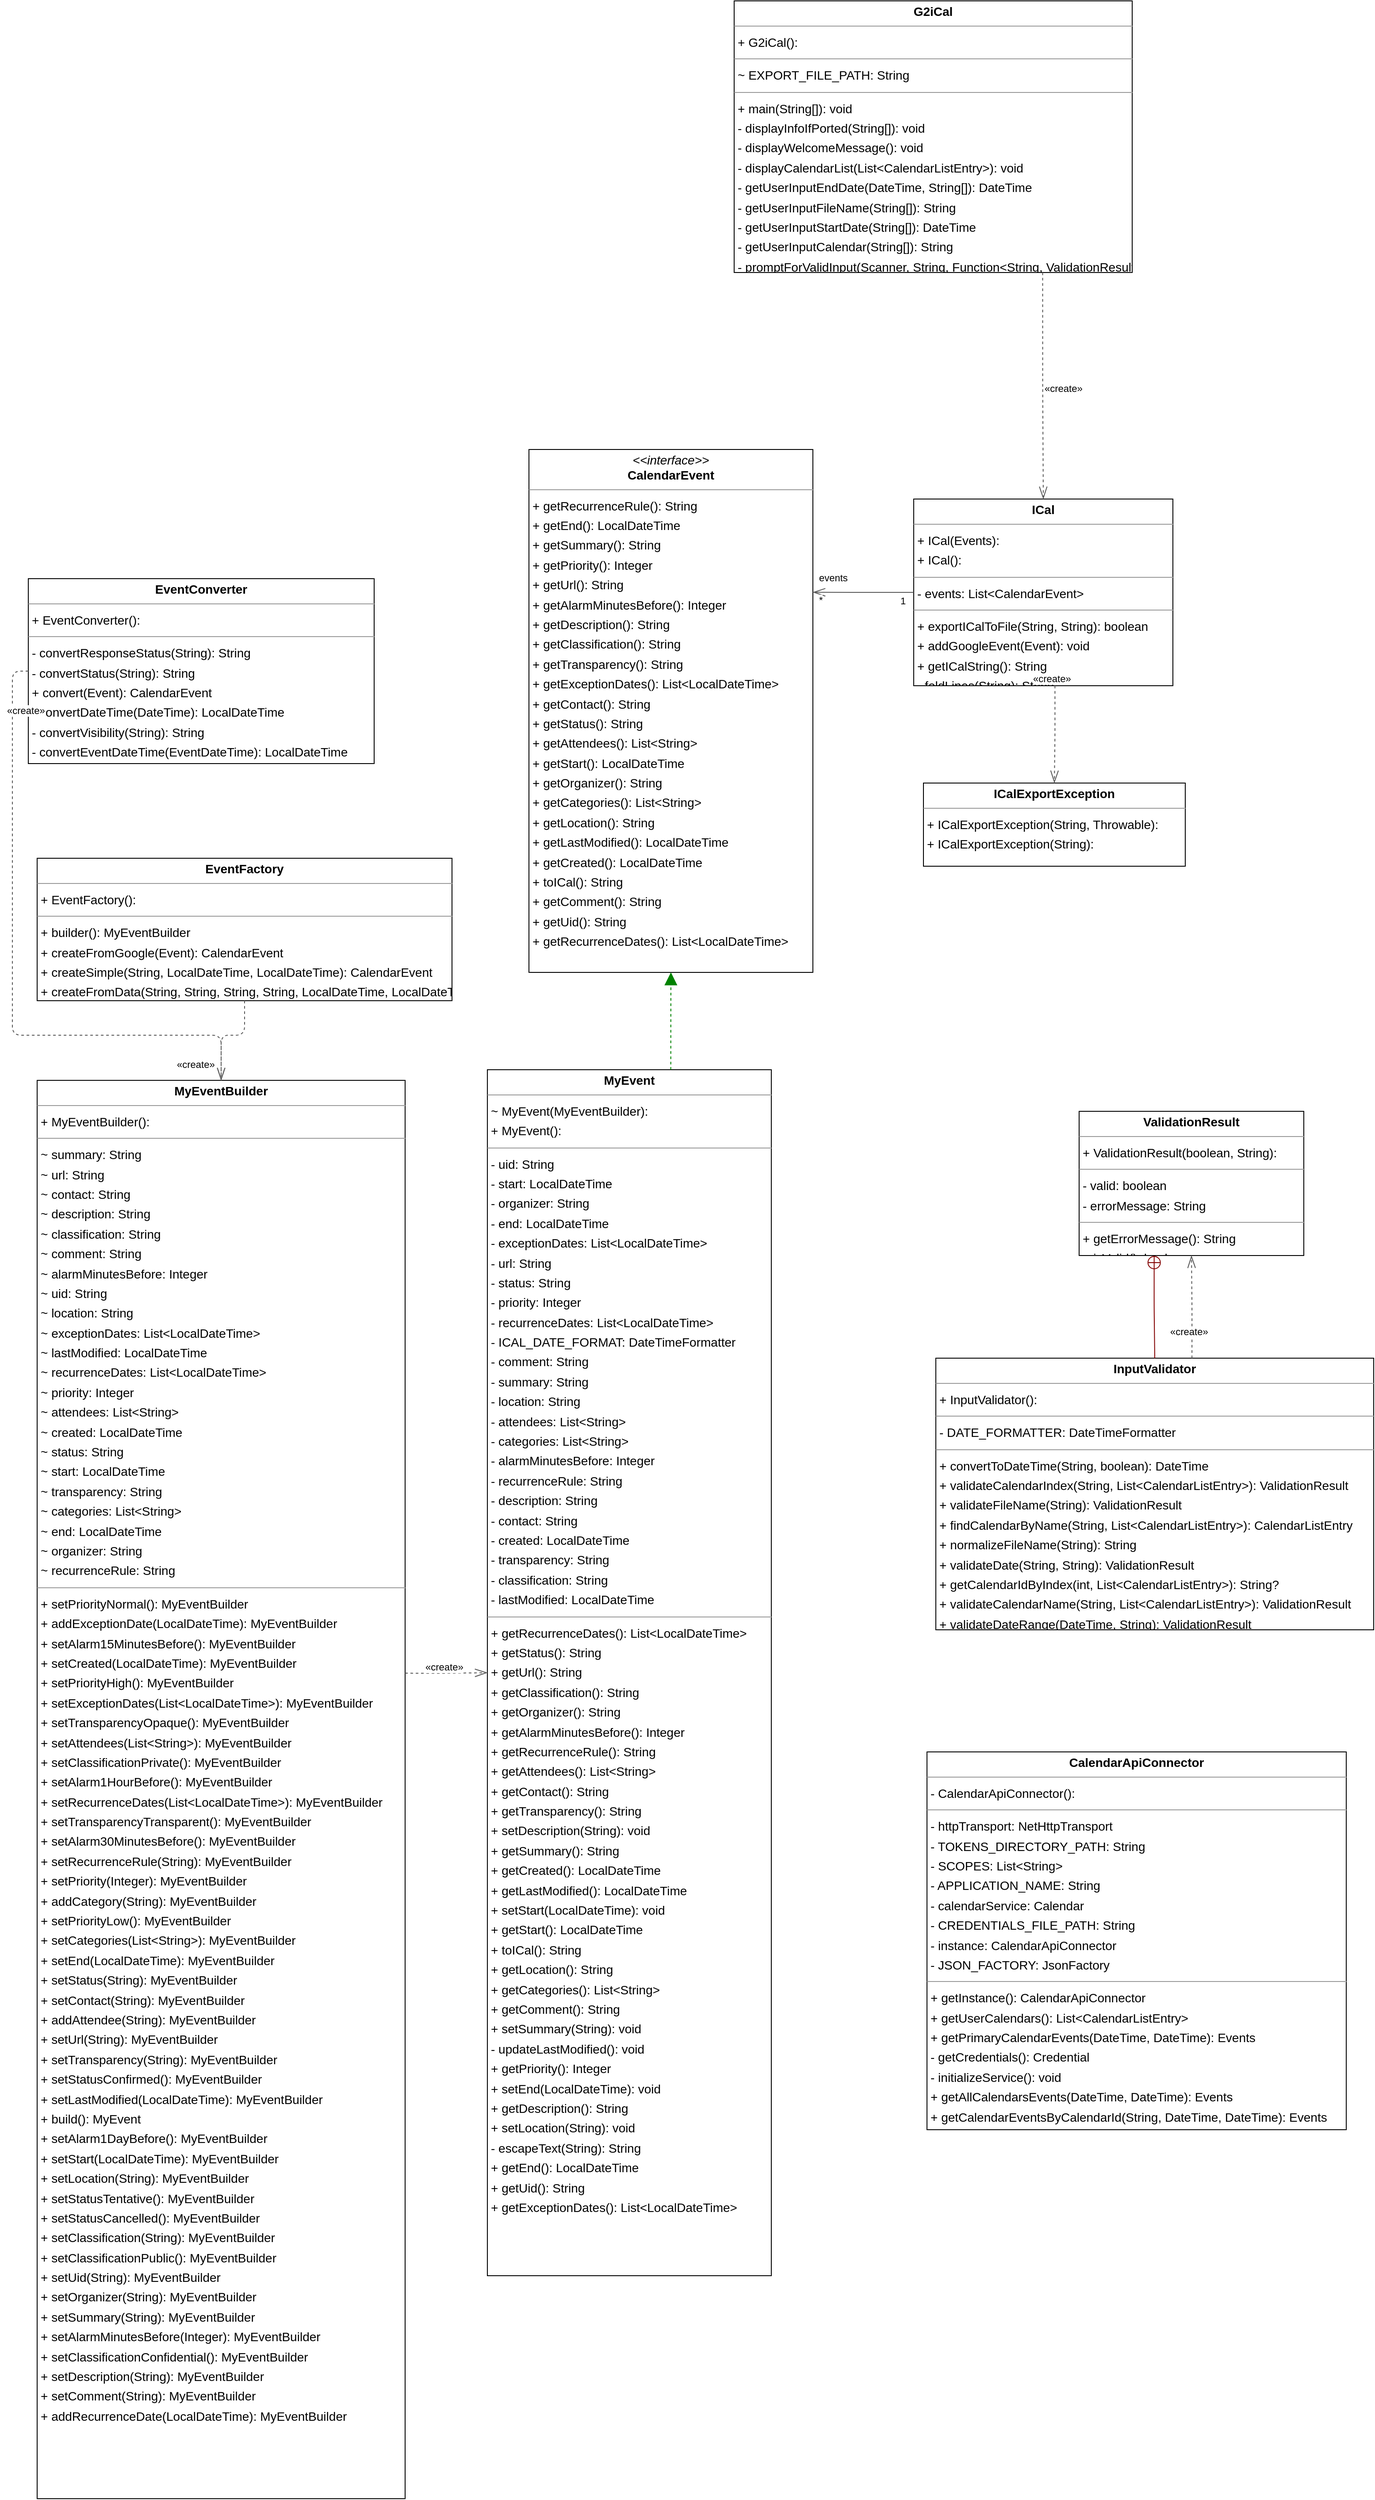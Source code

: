 <mxfile version="28.0.7" pages="2">
  <diagram id="P4yRx54tCu4BhojKKeX_" name="Page-1">
    <mxGraphModel dx="4593" dy="413" grid="1" gridSize="10" guides="1" tooltips="1" connect="1" arrows="1" fold="1" page="0" pageScale="1" pageWidth="850" pageHeight="1100" background="none" math="0" shadow="0">
      <root>
        <mxCell id="0" />
        <mxCell id="1" parent="0" />
        <mxCell id="node8" value="&lt;p style=&quot;margin:0px;margin-top:4px;text-align:center;&quot;&gt;&lt;b&gt;CalendarApiConnector&lt;/b&gt;&lt;/p&gt;&lt;hr size=&quot;1&quot;/&gt;&lt;p style=&quot;margin:0 0 0 4px;line-height:1.6;&quot;&gt;- CalendarApiConnector(): &lt;/p&gt;&lt;hr size=&quot;1&quot;/&gt;&lt;p style=&quot;margin:0 0 0 4px;line-height:1.6;&quot;&gt;- httpTransport: NetHttpTransport&lt;br/&gt;- TOKENS_DIRECTORY_PATH: String&lt;br/&gt;- SCOPES: List&amp;lt;String&amp;gt;&lt;br/&gt;- APPLICATION_NAME: String&lt;br/&gt;- calendarService: Calendar&lt;br/&gt;- CREDENTIALS_FILE_PATH: String&lt;br/&gt;- instance: CalendarApiConnector&lt;br/&gt;- JSON_FACTORY: JsonFactory&lt;/p&gt;&lt;hr size=&quot;1&quot;/&gt;&lt;p style=&quot;margin:0 0 0 4px;line-height:1.6;&quot;&gt;+ getInstance(): CalendarApiConnector&lt;br/&gt;+ getUserCalendars(): List&amp;lt;CalendarListEntry&amp;gt;&lt;br/&gt;+ getPrimaryCalendarEvents(DateTime, DateTime): Events&lt;br/&gt;- getCredentials(): Credential&lt;br/&gt;- initializeService(): void&lt;br/&gt;+ getAllCalendarsEvents(DateTime, DateTime): Events&lt;br/&gt;+ getCalendarEventsByCalendarId(String, DateTime, DateTime): Events&lt;/p&gt;" style="verticalAlign=top;align=left;overflow=fill;fontSize=14;fontFamily=Helvetica;html=1;rounded=0;shadow=0;comic=0;labelBackgroundColor=none;strokeWidth=1;" parent="1" vertex="1">
          <mxGeometry x="-146" y="4065" width="474" height="427" as="geometry" />
        </mxCell>
        <mxCell id="node7" value="&lt;p style=&quot;margin:0px;margin-top:4px;text-align:center;&quot;&gt;&lt;i&gt;&amp;lt;&amp;lt;interface&amp;gt;&amp;gt;&lt;/i&gt;&lt;br/&gt;&lt;b&gt;CalendarEvent&lt;/b&gt;&lt;/p&gt;&lt;hr size=&quot;1&quot;/&gt;&lt;p style=&quot;margin:0 0 0 4px;line-height:1.6;&quot;&gt;+ getRecurrenceRule(): String&lt;br/&gt;+ getEnd(): LocalDateTime&lt;br/&gt;+ getSummary(): String&lt;br/&gt;+ getPriority(): Integer&lt;br/&gt;+ getUrl(): String&lt;br/&gt;+ getAlarmMinutesBefore(): Integer&lt;br/&gt;+ getDescription(): String&lt;br/&gt;+ getClassification(): String&lt;br/&gt;+ getTransparency(): String&lt;br/&gt;+ getExceptionDates(): List&amp;lt;LocalDateTime&amp;gt;&lt;br/&gt;+ getContact(): String&lt;br/&gt;+ getStatus(): String&lt;br/&gt;+ getAttendees(): List&amp;lt;String&amp;gt;&lt;br/&gt;+ getStart(): LocalDateTime&lt;br/&gt;+ getOrganizer(): String&lt;br/&gt;+ getCategories(): List&amp;lt;String&amp;gt;&lt;br/&gt;+ getLocation(): String&lt;br/&gt;+ getLastModified(): LocalDateTime&lt;br/&gt;+ getCreated(): LocalDateTime&lt;br/&gt;+ toICal(): String&lt;br/&gt;+ getComment(): String&lt;br/&gt;+ getUid(): String&lt;br/&gt;+ getRecurrenceDates(): List&amp;lt;LocalDateTime&amp;gt;&lt;/p&gt;" style="verticalAlign=top;align=left;overflow=fill;fontSize=14;fontFamily=Helvetica;html=1;rounded=0;shadow=0;comic=0;labelBackgroundColor=none;strokeWidth=1;" parent="1" vertex="1">
          <mxGeometry x="-596" y="2593" width="321" height="591" as="geometry" />
        </mxCell>
        <mxCell id="node4" value="&lt;p style=&quot;margin:0px;margin-top:4px;text-align:center;&quot;&gt;&lt;b&gt;EventConverter&lt;/b&gt;&lt;/p&gt;&lt;hr size=&quot;1&quot;/&gt;&lt;p style=&quot;margin:0 0 0 4px;line-height:1.6;&quot;&gt;+ EventConverter(): &lt;/p&gt;&lt;hr size=&quot;1&quot;/&gt;&lt;p style=&quot;margin:0 0 0 4px;line-height:1.6;&quot;&gt;- convertResponseStatus(String): String&lt;br/&gt;- convertStatus(String): String&lt;br/&gt;+ convert(Event): CalendarEvent&lt;br/&gt;- convertDateTime(DateTime): LocalDateTime&lt;br/&gt;- convertVisibility(String): String&lt;br/&gt;- convertEventDateTime(EventDateTime): LocalDateTime&lt;/p&gt;" style="verticalAlign=top;align=left;overflow=fill;fontSize=14;fontFamily=Helvetica;html=1;rounded=0;shadow=0;comic=0;labelBackgroundColor=none;strokeWidth=1;" parent="1" vertex="1">
          <mxGeometry x="-1162" y="2739" width="391" height="209" as="geometry" />
        </mxCell>
        <mxCell id="node5" value="&lt;p style=&quot;margin:0px;margin-top:4px;text-align:center;&quot;&gt;&lt;b&gt;EventFactory&lt;/b&gt;&lt;/p&gt;&lt;hr size=&quot;1&quot;/&gt;&lt;p style=&quot;margin:0 0 0 4px;line-height:1.6;&quot;&gt;+ EventFactory(): &lt;/p&gt;&lt;hr size=&quot;1&quot;/&gt;&lt;p style=&quot;margin:0 0 0 4px;line-height:1.6;&quot;&gt;+ builder(): MyEventBuilder&lt;br/&gt;+ createFromGoogle(Event): CalendarEvent&lt;br/&gt;+ createSimple(String, LocalDateTime, LocalDateTime): CalendarEvent&lt;br/&gt;+ createFromData(String, String, String, String, LocalDateTime, LocalDateTime, String, List&amp;lt;String&amp;gt;): CalendarEvent&lt;/p&gt;" style="verticalAlign=top;align=left;overflow=fill;fontSize=14;fontFamily=Helvetica;html=1;rounded=0;shadow=0;comic=0;labelBackgroundColor=none;strokeWidth=1;" parent="1" vertex="1">
          <mxGeometry x="-1152" y="3055" width="469" height="161" as="geometry" />
        </mxCell>
        <mxCell id="node6" value="&lt;p style=&quot;margin:0px;margin-top:4px;text-align:center;&quot;&gt;&lt;b&gt;G2iCal&lt;/b&gt;&lt;/p&gt;&lt;hr size=&quot;1&quot;/&gt;&lt;p style=&quot;margin:0 0 0 4px;line-height:1.6;&quot;&gt;+ G2iCal(): &lt;/p&gt;&lt;hr size=&quot;1&quot;/&gt;&lt;p style=&quot;margin:0 0 0 4px;line-height:1.6;&quot;&gt;~ EXPORT_FILE_PATH: String&lt;/p&gt;&lt;hr size=&quot;1&quot;/&gt;&lt;p style=&quot;margin:0 0 0 4px;line-height:1.6;&quot;&gt;+ main(String[]): void&lt;br/&gt;- displayInfoIfPorted(String[]): void&lt;br/&gt;- displayWelcomeMessage(): void&lt;br/&gt;- displayCalendarList(List&amp;lt;CalendarListEntry&amp;gt;): void&lt;br/&gt;- getUserInputEndDate(DateTime, String[]): DateTime&lt;br/&gt;- getUserInputFileName(String[]): String&lt;br/&gt;- getUserInputStartDate(String[]): DateTime&lt;br/&gt;- getUserInputCalendar(String[]): String&lt;br/&gt;- promptForValidInput(Scanner, String, Function&amp;lt;String, ValidationResult&amp;gt;): String&lt;/p&gt;" style="verticalAlign=top;align=left;overflow=fill;fontSize=14;fontFamily=Helvetica;html=1;rounded=0;shadow=0;comic=0;labelBackgroundColor=none;strokeWidth=1;" parent="1" vertex="1">
          <mxGeometry x="-364" y="2086" width="450" height="307" as="geometry" />
        </mxCell>
        <mxCell id="node3" value="&lt;p style=&quot;margin:0px;margin-top:4px;text-align:center;&quot;&gt;&lt;b&gt;ICal&lt;/b&gt;&lt;/p&gt;&lt;hr size=&quot;1&quot;/&gt;&lt;p style=&quot;margin:0 0 0 4px;line-height:1.6;&quot;&gt;+ ICal(Events): &lt;br/&gt;+ ICal(): &lt;/p&gt;&lt;hr size=&quot;1&quot;/&gt;&lt;p style=&quot;margin:0 0 0 4px;line-height:1.6;&quot;&gt;- events: List&amp;lt;CalendarEvent&amp;gt;&lt;/p&gt;&lt;hr size=&quot;1&quot;/&gt;&lt;p style=&quot;margin:0 0 0 4px;line-height:1.6;&quot;&gt;+ exportICalToFile(String, String): boolean&lt;br/&gt;+ addGoogleEvent(Event): void&lt;br/&gt;+ getICalString(): String&lt;br/&gt;- foldLines(String): String&lt;/p&gt;" style="verticalAlign=top;align=left;overflow=fill;fontSize=14;fontFamily=Helvetica;html=1;rounded=0;shadow=0;comic=0;labelBackgroundColor=none;strokeWidth=1;" parent="1" vertex="1">
          <mxGeometry x="-161" y="2649" width="293" height="211" as="geometry" />
        </mxCell>
        <mxCell id="node2" value="&lt;p style=&quot;margin:0px;margin-top:4px;text-align:center;&quot;&gt;&lt;b&gt;ICalExportException&lt;/b&gt;&lt;/p&gt;&lt;hr size=&quot;1&quot;/&gt;&lt;p style=&quot;margin:0 0 0 4px;line-height:1.6;&quot;&gt;+ ICalExportException(String, Throwable): &lt;br/&gt;+ ICalExportException(String): &lt;/p&gt;" style="verticalAlign=top;align=left;overflow=fill;fontSize=14;fontFamily=Helvetica;html=1;rounded=0;shadow=0;comic=0;labelBackgroundColor=none;strokeWidth=1;" parent="1" vertex="1">
          <mxGeometry x="-150" y="2970" width="296" height="94" as="geometry" />
        </mxCell>
        <mxCell id="node0" value="&lt;p style=&quot;margin:0px;margin-top:4px;text-align:center;&quot;&gt;&lt;b&gt;InputValidator&lt;/b&gt;&lt;/p&gt;&lt;hr size=&quot;1&quot;/&gt;&lt;p style=&quot;margin:0 0 0 4px;line-height:1.6;&quot;&gt;+ InputValidator(): &lt;/p&gt;&lt;hr size=&quot;1&quot;/&gt;&lt;p style=&quot;margin:0 0 0 4px;line-height:1.6;&quot;&gt;- DATE_FORMATTER: DateTimeFormatter&lt;/p&gt;&lt;hr size=&quot;1&quot;/&gt;&lt;p style=&quot;margin:0 0 0 4px;line-height:1.6;&quot;&gt;+ convertToDateTime(String, boolean): DateTime&lt;br/&gt;+ validateCalendarIndex(String, List&amp;lt;CalendarListEntry&amp;gt;): ValidationResult&lt;br/&gt;+ validateFileName(String): ValidationResult&lt;br/&gt;+ findCalendarByName(String, List&amp;lt;CalendarListEntry&amp;gt;): CalendarListEntry&lt;br/&gt;+ normalizeFileName(String): String&lt;br/&gt;+ validateDate(String, String): ValidationResult&lt;br/&gt;+ getCalendarIdByIndex(int, List&amp;lt;CalendarListEntry&amp;gt;): String?&lt;br/&gt;+ validateCalendarName(String, List&amp;lt;CalendarListEntry&amp;gt;): ValidationResult&lt;br/&gt;+ validateDateRange(DateTime, String): ValidationResult&lt;/p&gt;" style="verticalAlign=top;align=left;overflow=fill;fontSize=14;fontFamily=Helvetica;html=1;rounded=0;shadow=0;comic=0;labelBackgroundColor=none;strokeWidth=1;" parent="1" vertex="1">
          <mxGeometry x="-136" y="3620" width="495" height="307" as="geometry" />
        </mxCell>
        <mxCell id="node9" value="&lt;p style=&quot;margin:0px;margin-top:4px;text-align:center;&quot;&gt;&lt;b&gt;MyEvent&lt;/b&gt;&lt;/p&gt;&lt;hr size=&quot;1&quot;/&gt;&lt;p style=&quot;margin:0 0 0 4px;line-height:1.6;&quot;&gt;~ MyEvent(MyEventBuilder): &lt;br/&gt;+ MyEvent(): &lt;/p&gt;&lt;hr size=&quot;1&quot;/&gt;&lt;p style=&quot;margin:0 0 0 4px;line-height:1.6;&quot;&gt;- uid: String&lt;br/&gt;- start: LocalDateTime&lt;br/&gt;- organizer: String&lt;br/&gt;- end: LocalDateTime&lt;br/&gt;- exceptionDates: List&amp;lt;LocalDateTime&amp;gt;&lt;br/&gt;- url: String&lt;br/&gt;- status: String&lt;br/&gt;- priority: Integer&lt;br/&gt;- recurrenceDates: List&amp;lt;LocalDateTime&amp;gt;&lt;br/&gt;- ICAL_DATE_FORMAT: DateTimeFormatter&lt;br/&gt;- comment: String&lt;br/&gt;- summary: String&lt;br/&gt;- location: String&lt;br/&gt;- attendees: List&amp;lt;String&amp;gt;&lt;br/&gt;- categories: List&amp;lt;String&amp;gt;&lt;br/&gt;- alarmMinutesBefore: Integer&lt;br/&gt;- recurrenceRule: String&lt;br/&gt;- description: String&lt;br/&gt;- contact: String&lt;br/&gt;- created: LocalDateTime&lt;br/&gt;- transparency: String&lt;br/&gt;- classification: String&lt;br/&gt;- lastModified: LocalDateTime&lt;/p&gt;&lt;hr size=&quot;1&quot;/&gt;&lt;p style=&quot;margin:0 0 0 4px;line-height:1.6;&quot;&gt;+ getRecurrenceDates(): List&amp;lt;LocalDateTime&amp;gt;&lt;br/&gt;+ getStatus(): String&lt;br/&gt;+ getUrl(): String&lt;br/&gt;+ getClassification(): String&lt;br/&gt;+ getOrganizer(): String&lt;br/&gt;+ getAlarmMinutesBefore(): Integer&lt;br/&gt;+ getRecurrenceRule(): String&lt;br/&gt;+ getAttendees(): List&amp;lt;String&amp;gt;&lt;br/&gt;+ getContact(): String&lt;br/&gt;+ getTransparency(): String&lt;br/&gt;+ setDescription(String): void&lt;br/&gt;+ getSummary(): String&lt;br/&gt;+ getCreated(): LocalDateTime&lt;br/&gt;+ getLastModified(): LocalDateTime&lt;br/&gt;+ setStart(LocalDateTime): void&lt;br/&gt;+ getStart(): LocalDateTime&lt;br/&gt;+ toICal(): String&lt;br/&gt;+ getLocation(): String&lt;br/&gt;+ getCategories(): List&amp;lt;String&amp;gt;&lt;br/&gt;+ getComment(): String&lt;br/&gt;+ setSummary(String): void&lt;br/&gt;- updateLastModified(): void&lt;br/&gt;+ getPriority(): Integer&lt;br/&gt;+ setEnd(LocalDateTime): void&lt;br/&gt;+ getDescription(): String&lt;br/&gt;+ setLocation(String): void&lt;br/&gt;- escapeText(String): String&lt;br/&gt;+ getEnd(): LocalDateTime&lt;br/&gt;+ getUid(): String&lt;br/&gt;+ getExceptionDates(): List&amp;lt;LocalDateTime&amp;gt;&lt;/p&gt;" style="verticalAlign=top;align=left;overflow=fill;fontSize=14;fontFamily=Helvetica;html=1;rounded=0;shadow=0;comic=0;labelBackgroundColor=none;strokeWidth=1;" parent="1" vertex="1">
          <mxGeometry x="-643" y="3294" width="321" height="1363" as="geometry" />
        </mxCell>
        <mxCell id="node1" value="&lt;p style=&quot;margin:0px;margin-top:4px;text-align:center;&quot;&gt;&lt;b&gt;MyEventBuilder&lt;/b&gt;&lt;/p&gt;&lt;hr size=&quot;1&quot;/&gt;&lt;p style=&quot;margin:0 0 0 4px;line-height:1.6;&quot;&gt;+ MyEventBuilder(): &lt;/p&gt;&lt;hr size=&quot;1&quot;/&gt;&lt;p style=&quot;margin:0 0 0 4px;line-height:1.6;&quot;&gt;~ summary: String&lt;br/&gt;~ url: String&lt;br/&gt;~ contact: String&lt;br/&gt;~ description: String&lt;br/&gt;~ classification: String&lt;br/&gt;~ comment: String&lt;br/&gt;~ alarmMinutesBefore: Integer&lt;br/&gt;~ uid: String&lt;br/&gt;~ location: String&lt;br/&gt;~ exceptionDates: List&amp;lt;LocalDateTime&amp;gt;&lt;br/&gt;~ lastModified: LocalDateTime&lt;br/&gt;~ recurrenceDates: List&amp;lt;LocalDateTime&amp;gt;&lt;br/&gt;~ priority: Integer&lt;br/&gt;~ attendees: List&amp;lt;String&amp;gt;&lt;br/&gt;~ created: LocalDateTime&lt;br/&gt;~ status: String&lt;br/&gt;~ start: LocalDateTime&lt;br/&gt;~ transparency: String&lt;br/&gt;~ categories: List&amp;lt;String&amp;gt;&lt;br/&gt;~ end: LocalDateTime&lt;br/&gt;~ organizer: String&lt;br/&gt;~ recurrenceRule: String&lt;/p&gt;&lt;hr size=&quot;1&quot;/&gt;&lt;p style=&quot;margin:0 0 0 4px;line-height:1.6;&quot;&gt;+ setPriorityNormal(): MyEventBuilder&lt;br/&gt;+ addExceptionDate(LocalDateTime): MyEventBuilder&lt;br/&gt;+ setAlarm15MinutesBefore(): MyEventBuilder&lt;br/&gt;+ setCreated(LocalDateTime): MyEventBuilder&lt;br/&gt;+ setPriorityHigh(): MyEventBuilder&lt;br/&gt;+ setExceptionDates(List&amp;lt;LocalDateTime&amp;gt;): MyEventBuilder&lt;br/&gt;+ setTransparencyOpaque(): MyEventBuilder&lt;br/&gt;+ setAttendees(List&amp;lt;String&amp;gt;): MyEventBuilder&lt;br/&gt;+ setClassificationPrivate(): MyEventBuilder&lt;br/&gt;+ setAlarm1HourBefore(): MyEventBuilder&lt;br/&gt;+ setRecurrenceDates(List&amp;lt;LocalDateTime&amp;gt;): MyEventBuilder&lt;br/&gt;+ setTransparencyTransparent(): MyEventBuilder&lt;br/&gt;+ setAlarm30MinutesBefore(): MyEventBuilder&lt;br/&gt;+ setRecurrenceRule(String): MyEventBuilder&lt;br/&gt;+ setPriority(Integer): MyEventBuilder&lt;br/&gt;+ addCategory(String): MyEventBuilder&lt;br/&gt;+ setPriorityLow(): MyEventBuilder&lt;br/&gt;+ setCategories(List&amp;lt;String&amp;gt;): MyEventBuilder&lt;br/&gt;+ setEnd(LocalDateTime): MyEventBuilder&lt;br/&gt;+ setStatus(String): MyEventBuilder&lt;br/&gt;+ setContact(String): MyEventBuilder&lt;br/&gt;+ addAttendee(String): MyEventBuilder&lt;br/&gt;+ setUrl(String): MyEventBuilder&lt;br/&gt;+ setTransparency(String): MyEventBuilder&lt;br/&gt;+ setStatusConfirmed(): MyEventBuilder&lt;br/&gt;+ setLastModified(LocalDateTime): MyEventBuilder&lt;br/&gt;+ build(): MyEvent&lt;br/&gt;+ setAlarm1DayBefore(): MyEventBuilder&lt;br/&gt;+ setStart(LocalDateTime): MyEventBuilder&lt;br/&gt;+ setLocation(String): MyEventBuilder&lt;br/&gt;+ setStatusTentative(): MyEventBuilder&lt;br/&gt;+ setStatusCancelled(): MyEventBuilder&lt;br/&gt;+ setClassification(String): MyEventBuilder&lt;br/&gt;+ setClassificationPublic(): MyEventBuilder&lt;br/&gt;+ setUid(String): MyEventBuilder&lt;br/&gt;+ setOrganizer(String): MyEventBuilder&lt;br/&gt;+ setSummary(String): MyEventBuilder&lt;br/&gt;+ setAlarmMinutesBefore(Integer): MyEventBuilder&lt;br/&gt;+ setClassificationConfidential(): MyEventBuilder&lt;br/&gt;+ setDescription(String): MyEventBuilder&lt;br/&gt;+ setComment(String): MyEventBuilder&lt;br/&gt;+ addRecurrenceDate(LocalDateTime): MyEventBuilder&lt;/p&gt;" style="verticalAlign=top;align=left;overflow=fill;fontSize=14;fontFamily=Helvetica;html=1;rounded=0;shadow=0;comic=0;labelBackgroundColor=none;strokeWidth=1;" parent="1" vertex="1">
          <mxGeometry x="-1152" y="3306" width="416" height="1603" as="geometry" />
        </mxCell>
        <mxCell id="node10" value="&lt;p style=&quot;margin:0px;margin-top:4px;text-align:center;&quot;&gt;&lt;b&gt;ValidationResult&lt;/b&gt;&lt;/p&gt;&lt;hr size=&quot;1&quot;/&gt;&lt;p style=&quot;margin:0 0 0 4px;line-height:1.6;&quot;&gt;+ ValidationResult(boolean, String): &lt;/p&gt;&lt;hr size=&quot;1&quot;/&gt;&lt;p style=&quot;margin:0 0 0 4px;line-height:1.6;&quot;&gt;- valid: boolean&lt;br/&gt;- errorMessage: String&lt;/p&gt;&lt;hr size=&quot;1&quot;/&gt;&lt;p style=&quot;margin:0 0 0 4px;line-height:1.6;&quot;&gt;+ getErrorMessage(): String&lt;br/&gt;+ isValid(): boolean&lt;/p&gt;" style="verticalAlign=top;align=left;overflow=fill;fontSize=14;fontFamily=Helvetica;html=1;rounded=0;shadow=0;comic=0;labelBackgroundColor=none;strokeWidth=1;" parent="1" vertex="1">
          <mxGeometry x="26" y="3341" width="254" height="163" as="geometry" />
        </mxCell>
        <mxCell id="edge2" value="" style="html=1;rounded=1;edgeStyle=orthogonalEdgeStyle;dashed=1;startArrow=none;endArrow=openThin;endSize=12;strokeColor=#595959;exitX=0.000;exitY=0.500;exitDx=0;exitDy=0;entryX=0.500;entryY=0.000;entryDx=0;entryDy=0;" parent="1" source="node4" target="node1" edge="1">
          <mxGeometry width="50" height="50" relative="1" as="geometry">
            <Array as="points">
              <mxPoint x="-1180" y="2843" />
              <mxPoint x="-1180" y="3255" />
              <mxPoint x="-944" y="3255" />
            </Array>
          </mxGeometry>
        </mxCell>
        <mxCell id="label14" value="«create»" style="edgeLabel;resizable=0;html=1;align=left;verticalAlign=top;strokeColor=default;" parent="edge2" vertex="1" connectable="0">
          <mxGeometry x="-1188" y="2875" as="geometry" />
        </mxCell>
        <mxCell id="edge7" value="" style="html=1;rounded=1;edgeStyle=orthogonalEdgeStyle;dashed=1;startArrow=none;endArrow=openThin;endSize=12;strokeColor=#595959;exitX=0.500;exitY=1.000;exitDx=0;exitDy=0;entryX=0.500;entryY=0.000;entryDx=0;entryDy=0;" parent="1" source="node5" target="node1" edge="1">
          <mxGeometry width="50" height="50" relative="1" as="geometry">
            <Array as="points">
              <mxPoint x="-917" y="3255" />
              <mxPoint x="-944" y="3255" />
            </Array>
          </mxGeometry>
        </mxCell>
        <mxCell id="label44" value="«create»" style="edgeLabel;resizable=0;html=1;align=left;verticalAlign=top;strokeColor=default;" parent="edge7" vertex="1" connectable="0">
          <mxGeometry x="-996" y="3275" as="geometry" />
        </mxCell>
        <mxCell id="edge8" value="" style="html=1;rounded=1;edgeStyle=orthogonalEdgeStyle;dashed=1;startArrow=none;endArrow=openThin;endSize=12;strokeColor=#595959;exitX=0.775;exitY=1.000;exitDx=0;exitDy=0;entryX=0.500;entryY=0.000;entryDx=0;entryDy=0;" parent="1" source="node6" target="node3" edge="1">
          <mxGeometry width="50" height="50" relative="1" as="geometry">
            <Array as="points" />
          </mxGeometry>
        </mxCell>
        <mxCell id="label50" value="«create»" style="edgeLabel;resizable=0;html=1;align=left;verticalAlign=top;strokeColor=default;" parent="edge8" vertex="1" connectable="0">
          <mxGeometry x="-15" y="2511" as="geometry" />
        </mxCell>
        <mxCell id="edge5" value="" style="html=1;rounded=1;edgeStyle=orthogonalEdgeStyle;dashed=0;startArrow=diamondThinstartSize=12;endArrow=openThin;endSize=12;strokeColor=#595959;exitX=0.000;exitY=0.500;exitDx=0;exitDy=0;entryX=1.000;entryY=0.273;entryDx=0;entryDy=0;" parent="1" source="node3" target="node7" edge="1">
          <mxGeometry width="50" height="50" relative="1" as="geometry">
            <Array as="points" />
          </mxGeometry>
        </mxCell>
        <mxCell id="label30" value="1" style="edgeLabel;resizable=0;html=1;align=left;verticalAlign=top;strokeColor=default;" parent="edge5" vertex="1" connectable="0">
          <mxGeometry x="-178" y="2751" as="geometry" />
        </mxCell>
        <mxCell id="label34" value="*" style="edgeLabel;resizable=0;html=1;align=left;verticalAlign=top;strokeColor=default;" parent="edge5" vertex="1" connectable="0">
          <mxGeometry x="-270" y="2750" as="geometry" />
        </mxCell>
        <mxCell id="label35" value="events" style="edgeLabel;resizable=0;html=1;align=left;verticalAlign=top;strokeColor=default;" parent="edge5" vertex="1" connectable="0">
          <mxGeometry x="-270" y="2725" as="geometry" />
        </mxCell>
        <mxCell id="edge6" value="" style="html=1;rounded=1;edgeStyle=orthogonalEdgeStyle;dashed=1;startArrow=none;endArrow=openThin;endSize=12;strokeColor=#595959;exitX=0.545;exitY=1.000;exitDx=0;exitDy=0;entryX=0.500;entryY=0.000;entryDx=0;entryDy=0;" parent="1" source="node3" target="node2" edge="1">
          <mxGeometry width="50" height="50" relative="1" as="geometry">
            <Array as="points" />
          </mxGeometry>
        </mxCell>
        <mxCell id="label38" value="«create»" style="edgeLabel;resizable=0;html=1;align=left;verticalAlign=top;strokeColor=default;" parent="edge6" vertex="1" connectable="0">
          <mxGeometry x="-28" y="2839" as="geometry" />
        </mxCell>
        <mxCell id="edge3" value="" style="html=1;rounded=1;edgeStyle=orthogonalEdgeStyle;dashed=1;startArrow=none;endArrow=openThin;endSize=12;strokeColor=#595959;exitX=0.585;exitY=0.000;exitDx=0;exitDy=0;entryX=0.500;entryY=1.000;entryDx=0;entryDy=0;" parent="1" source="node0" target="node10" edge="1">
          <mxGeometry width="50" height="50" relative="1" as="geometry">
            <Array as="points" />
          </mxGeometry>
        </mxCell>
        <mxCell id="label20" value="«create»" style="edgeLabel;resizable=0;html=1;align=left;verticalAlign=top;strokeColor=default;" parent="edge3" vertex="1" connectable="0">
          <mxGeometry x="127" y="3577" as="geometry" />
        </mxCell>
        <mxCell id="edge0" value="" style="html=1;rounded=1;edgeStyle=orthogonalEdgeStyle;dashed=1;startArrow=none;endArrow=block;endSize=12;strokeColor=#008200;exitX=0.646;exitY=0.000;exitDx=0;exitDy=0;entryX=0.500;entryY=1.000;entryDx=0;entryDy=0;" parent="1" source="node9" target="node7" edge="1">
          <mxGeometry width="50" height="50" relative="1" as="geometry">
            <Array as="points" />
          </mxGeometry>
        </mxCell>
        <mxCell id="edge4" value="" style="html=1;rounded=1;edgeStyle=orthogonalEdgeStyle;dashed=1;startArrow=none;endArrow=openThin;endSize=12;strokeColor=#595959;exitX=1.000;exitY=0.418;exitDx=0;exitDy=0;entryX=0.000;entryY=0.500;entryDx=0;entryDy=0;" parent="1" source="node1" target="node9" edge="1">
          <mxGeometry width="50" height="50" relative="1" as="geometry">
            <Array as="points" />
          </mxGeometry>
        </mxCell>
        <mxCell id="label26" value="«create»" style="edgeLabel;resizable=0;html=1;align=left;verticalAlign=top;strokeColor=default;" parent="edge4" vertex="1" connectable="0">
          <mxGeometry x="-715" y="3956" as="geometry" />
        </mxCell>
        <mxCell id="edge1" value="" style="html=1;rounded=1;edgeStyle=orthogonalEdgeStyle;dashed=0;startArrow=circlePlus;startFill=0;endArrow=none;strokeColor=#820000;exitX=0.334;exitY=1.000;exitDx=0;exitDy=0;entryX=0.500;entryY=0.000;entryDx=0;entryDy=0;" parent="1" source="node10" target="node0" edge="1">
          <mxGeometry width="50" height="50" relative="1" as="geometry">
            <Array as="points" />
          </mxGeometry>
        </mxCell>
      </root>
    </mxGraphModel>
  </diagram>
  <diagram id="bFi-LHFBYqEngfsjETGd" name="Page-2">
    <mxGraphModel dx="11507" dy="3167" grid="1" gridSize="10" guides="1" tooltips="1" connect="1" arrows="1" fold="1" page="0" pageScale="1" pageWidth="850" pageHeight="1100" math="0" shadow="0">
      <root>
        <mxCell id="0" />
        <mxCell id="1" parent="0" />
        <mxCell id="XQulpbrSLtejIXviJmFK-86" value="&lt;p style=&quot;margin:0px;margin-top:4px;text-align:center;&quot;&gt;&lt;b&gt;CalendarApiConnector&lt;/b&gt;&lt;/p&gt;&lt;hr size=&quot;1&quot;/&gt;&lt;p style=&quot;margin:0 0 0 4px;line-height:1.6;&quot;&gt;- CalendarApiConnector(): &lt;/p&gt;&lt;hr size=&quot;1&quot;/&gt;&lt;p style=&quot;margin:0 0 0 4px;line-height:1.6;&quot;&gt;- APPLICATION_NAME: String&lt;br/&gt;- TOKENS_DIRECTORY_PATH: String&lt;br/&gt;- CREDENTIALS_FILE_PATH: String&lt;br/&gt;- httpTransport: NetHttpTransport&lt;br/&gt;- calendarService: Calendar&lt;br/&gt;- SCOPES: List&amp;lt;String&amp;gt;&lt;br/&gt;- JSON_FACTORY: JsonFactory&lt;br/&gt;- instance: CalendarApiConnector&lt;/p&gt;&lt;hr size=&quot;1&quot;/&gt;&lt;p style=&quot;margin:0 0 0 4px;line-height:1.6;&quot;&gt;+ getLoginUrl(): String&lt;br/&gt;+ isAuthenticated(): boolean&lt;br/&gt;+ logout(): void&lt;br/&gt;- initializeService(): void&lt;br/&gt;- getCredentials(): Credential&lt;br/&gt;+ getAllCalendarsEvents(DateTime, DateTime): Events&lt;br/&gt;+ getCalendarEventsByCalendarId(String, DateTime, DateTime): Events&lt;br/&gt;+ getPrimaryCalendarEvents(DateTime, DateTime): Events&lt;br/&gt;+ getUserCalendars(): List&amp;lt;CalendarListEntry&amp;gt;&lt;br/&gt;+ getInstance(): CalendarApiConnector&lt;br/&gt;+ clearCredentials(): void&lt;br/&gt;+ getUser(): String&lt;/p&gt;" style="verticalAlign=top;align=left;overflow=fill;fontSize=14;fontFamily=Helvetica;html=1;rounded=0;shadow=0;comic=0;labelBackgroundColor=none;strokeWidth=1;" vertex="1" parent="1">
          <mxGeometry x="-800" y="4677" width="474" height="545" as="geometry" />
        </mxCell>
        <mxCell id="XQulpbrSLtejIXviJmFK-87" value="&lt;p style=&quot;margin:0px;margin-top:4px;text-align:center;&quot;&gt;&lt;i&gt;&amp;lt;&amp;lt;interface&amp;gt;&amp;gt;&lt;/i&gt;&lt;br/&gt;&lt;b&gt;CalendarEvent&lt;/b&gt;&lt;/p&gt;&lt;hr size=&quot;1&quot;/&gt;&lt;p style=&quot;margin:0 0 0 4px;line-height:1.6;&quot;&gt;+ getCreated(): LocalDateTime&lt;br/&gt;+ getStatus(): String&lt;br/&gt;+ getAttendees(): List&amp;lt;String&amp;gt;&lt;br/&gt;+ getContact(): String&lt;br/&gt;+ toICal(): String&lt;br/&gt;+ getOrganizer(): String&lt;br/&gt;+ getRecurrenceDates(): List&amp;lt;LocalDateTime&amp;gt;&lt;br/&gt;+ getDescription(): String&lt;br/&gt;+ getLocation(): String&lt;br/&gt;+ getPriority(): Integer&lt;br/&gt;+ getSummary(): String&lt;br/&gt;+ getExceptionDates(): List&amp;lt;LocalDateTime&amp;gt;&lt;br/&gt;+ getLastModified(): LocalDateTime&lt;br/&gt;+ getAlarmMinutesBefore(): Integer&lt;br/&gt;+ getTransparency(): String&lt;br/&gt;+ getClassification(): String&lt;br/&gt;+ getUrl(): String&lt;br/&gt;+ getCategories(): List&amp;lt;String&amp;gt;&lt;br/&gt;+ getComment(): String&lt;br/&gt;+ getRecurrenceRule(): String&lt;br/&gt;+ getEnd(): LocalDateTime&lt;br/&gt;+ getStart(): LocalDateTime&lt;br/&gt;+ getUid(): String&lt;/p&gt;" style="verticalAlign=top;align=left;overflow=fill;fontSize=14;fontFamily=Helvetica;html=1;rounded=0;shadow=0;comic=0;labelBackgroundColor=none;strokeWidth=1;" vertex="1" parent="1">
          <mxGeometry x="-1290" y="3372" width="321" height="591" as="geometry" />
        </mxCell>
        <mxCell id="XQulpbrSLtejIXviJmFK-88" value="&lt;p style=&quot;margin:0px;margin-top:4px;text-align:center;&quot;&gt;&lt;b&gt;CleanRoundedBorder&lt;/b&gt;&lt;/p&gt;&lt;hr size=&quot;1&quot;/&gt;&lt;p style=&quot;margin:0 0 0 4px;line-height:1.6;&quot;&gt;+ CleanRoundedBorder(int, boolean, boolean): &lt;/p&gt;&lt;hr size=&quot;1&quot;/&gt;&lt;p style=&quot;margin:0 0 0 4px;line-height:1.6;&quot;&gt;- radius: int&lt;br/&gt;- leftRounded: boolean&lt;br/&gt;- rightRounded: boolean&lt;/p&gt;&lt;hr size=&quot;1&quot;/&gt;&lt;p style=&quot;margin:0 0 0 4px;line-height:1.6;&quot;&gt;+ paintBorder(Component, Graphics, int, int, int, int): void&lt;br/&gt;+ getBorderInsets(Component): Insets&lt;br/&gt;+ isBorderOpaque(): boolean&lt;/p&gt;" style="verticalAlign=top;align=left;overflow=fill;fontSize=14;fontFamily=Helvetica;html=1;rounded=0;shadow=0;comic=0;labelBackgroundColor=none;strokeWidth=1;" vertex="1" parent="1">
          <mxGeometry x="264" y="5057" width="385" height="209" as="geometry" />
        </mxCell>
        <mxCell id="XQulpbrSLtejIXviJmFK-89" value="&lt;p style=&quot;margin:0px;margin-top:4px;text-align:center;&quot;&gt;&lt;b&gt;Controller&lt;/b&gt;&lt;/p&gt;&lt;hr size=&quot;1&quot;/&gt;&lt;p style=&quot;margin:0 0 0 4px;line-height:1.6;&quot;&gt;- Controller(): &lt;/p&gt;&lt;hr size=&quot;1&quot;/&gt;&lt;p style=&quot;margin:0 0 0 4px;line-height:1.6;&quot;&gt;- view: View&lt;br/&gt;- instance: Controller&lt;/p&gt;&lt;hr size=&quot;1&quot;/&gt;&lt;p style=&quot;margin:0 0 0 4px;line-height:1.6;&quot;&gt;+ startLoginProcess(): void&lt;br/&gt;+ getInstance(): Controller&lt;br/&gt;- hideView(): void&lt;br/&gt;+ showView(): void&lt;br/&gt;+ clearCache(): void&lt;/p&gt;" style="verticalAlign=top;align=left;overflow=fill;fontSize=14;fontFamily=Helvetica;html=1;rounded=0;shadow=0;comic=0;labelBackgroundColor=none;strokeWidth=1;" vertex="1" parent="1">
          <mxGeometry x="-161" y="3923" width="204" height="242" as="geometry" />
        </mxCell>
        <mxCell id="XQulpbrSLtejIXviJmFK-90" value="&lt;p style=&quot;margin:0px;margin-top:4px;text-align:center;&quot;&gt;&lt;b&gt;Controller&lt;/b&gt;&lt;/p&gt;&lt;hr size=&quot;1&quot;/&gt;&lt;p style=&quot;margin:0 0 0 4px;line-height:1.6;&quot;&gt;+ Controller(): &lt;/p&gt;&lt;hr size=&quot;1&quot;/&gt;&lt;p style=&quot;margin:0 0 0 4px;line-height:1.6;&quot;&gt;- settings: Settings&lt;br/&gt;- iCal: ICal&lt;br/&gt;- view: View&lt;br/&gt;- calendarApiConnector: CalendarApiConnector&lt;/p&gt;&lt;hr size=&quot;1&quot;/&gt;&lt;p style=&quot;margin:0 0 0 4px;line-height:1.6;&quot;&gt;+ reset(): void&lt;br/&gt;+ exportEvents(): void&lt;br/&gt;- closeView(): void&lt;br/&gt;~ exitToStartScreen(): void&lt;br/&gt;~ getFilePath(): String&lt;br/&gt;~ updateSettings(String, String): void&lt;br/&gt;~ getUserName(): String&lt;br/&gt;~ loadInitialData(): void&lt;br/&gt;+ logout(): void&lt;br/&gt;+ loadCalendarEvents(String, String, String): void&lt;br/&gt;~ getFileName(): String&lt;/p&gt;" style="verticalAlign=top;align=left;overflow=fill;fontSize=14;fontFamily=Helvetica;html=1;rounded=0;shadow=0;comic=0;labelBackgroundColor=none;strokeWidth=1;" vertex="1" parent="1">
          <mxGeometry x="-194" y="4433" width="337" height="425" as="geometry" />
        </mxCell>
        <mxCell id="XQulpbrSLtejIXviJmFK-91" value="&lt;p style=&quot;margin:0px;margin-top:4px;text-align:center;&quot;&gt;&lt;b&gt;EventConverter&lt;/b&gt;&lt;/p&gt;&lt;hr size=&quot;1&quot;/&gt;&lt;p style=&quot;margin:0 0 0 4px;line-height:1.6;&quot;&gt;+ EventConverter(): &lt;/p&gt;&lt;hr size=&quot;1&quot;/&gt;&lt;p style=&quot;margin:0 0 0 4px;line-height:1.6;&quot;&gt;- convertResponseStatus(String): String&lt;br/&gt;- getAttendees(Event): List&amp;lt;String&amp;gt;&lt;br/&gt;- convertEventDateTime(EventDateTime): LocalDateTime&lt;br/&gt;+ convert(Event): CalendarEvent&lt;br/&gt;- convertStatus(String): String&lt;br/&gt;- convertDateTime(DateTime): LocalDateTime&lt;br/&gt;- convertVisibility(String): String&lt;/p&gt;" style="verticalAlign=top;align=left;overflow=fill;fontSize=14;fontFamily=Helvetica;html=1;rounded=0;shadow=0;comic=0;labelBackgroundColor=none;strokeWidth=1;" vertex="1" parent="1">
          <mxGeometry x="-1803" y="3536" width="391" height="232" as="geometry" />
        </mxCell>
        <mxCell id="XQulpbrSLtejIXviJmFK-92" value="&lt;p style=&quot;margin:0px;margin-top:4px;text-align:center;&quot;&gt;&lt;b&gt;EventFactory&lt;/b&gt;&lt;/p&gt;&lt;hr size=&quot;1&quot;/&gt;&lt;p style=&quot;margin:0 0 0 4px;line-height:1.6;&quot;&gt;+ EventFactory(): &lt;/p&gt;&lt;hr size=&quot;1&quot;/&gt;&lt;p style=&quot;margin:0 0 0 4px;line-height:1.6;&quot;&gt;+ createFromData(String, String, String, String, LocalDateTime, LocalDateTime, String, List&amp;lt;String&amp;gt;): CalendarEvent&lt;br/&gt;+ createSimple(String, LocalDateTime, LocalDateTime): CalendarEvent&lt;br/&gt;+ builder(): MyEventBuilder&lt;br/&gt;+ createFromGoogle(Event): CalendarEvent&lt;/p&gt;" style="verticalAlign=top;align=left;overflow=fill;fontSize=14;fontFamily=Helvetica;html=1;rounded=0;shadow=0;comic=0;labelBackgroundColor=none;strokeWidth=1;" vertex="1" parent="1">
          <mxGeometry x="-1803" y="3842" width="469" height="160" as="geometry" />
        </mxCell>
        <mxCell id="XQulpbrSLtejIXviJmFK-93" value="&lt;p style=&quot;margin:0px;margin-top:4px;text-align:center;&quot;&gt;&lt;b&gt;ExportActionListener&lt;/b&gt;&lt;/p&gt;&lt;hr size=&quot;1&quot;/&gt;&lt;p style=&quot;margin:0 0 0 4px;line-height:1.6;&quot;&gt;+ ExportActionListener(): &lt;/p&gt;&lt;hr size=&quot;1&quot;/&gt;&lt;p style=&quot;margin:0 0 0 4px;line-height:1.6;&quot;&gt;+ actionPerformed(ActionEvent): void&lt;/p&gt;" style="verticalAlign=top;align=left;overflow=fill;fontSize=14;fontFamily=Helvetica;html=1;rounded=0;shadow=0;comic=0;labelBackgroundColor=none;strokeWidth=1;" vertex="1" parent="1">
          <mxGeometry x="264" y="5482" width="267" height="95" as="geometry" />
        </mxCell>
        <mxCell id="XQulpbrSLtejIXviJmFK-94" value="&lt;p style=&quot;margin:0px;margin-top:4px;text-align:center;&quot;&gt;&lt;b&gt;G2iCal&lt;/b&gt;&lt;/p&gt;&lt;hr size=&quot;1&quot;/&gt;&lt;p style=&quot;margin:0 0 0 4px;line-height:1.6;&quot;&gt;+ G2iCal(): &lt;/p&gt;&lt;hr size=&quot;1&quot;/&gt;&lt;p style=&quot;margin:0 0 0 4px;line-height:1.6;&quot;&gt;~ EXPORT_FILE_PATH: String&lt;/p&gt;&lt;hr size=&quot;1&quot;/&gt;&lt;p style=&quot;margin:0 0 0 4px;line-height:1.6;&quot;&gt;+ main(String[]): void&lt;br/&gt;- getUserInputEndDate(DateTime, String[]): DateTime&lt;br/&gt;- getUserInputFileName(String[]): String&lt;br/&gt;- getUserInputStartDate(String[]): DateTime&lt;br/&gt;- promptForValidInput(Scanner, String, Function&amp;lt;String, ValidationResult&amp;gt;): String&lt;br/&gt;- displayInfoIfPorted(String[]): void&lt;br/&gt;- displayCalendarList(List&amp;lt;CalendarListEntry&amp;gt;): void&lt;br/&gt;- getUserInputCalendar(String[]): String&lt;br/&gt;- displayWelcomeMessage(): void&lt;/p&gt;" style="verticalAlign=top;align=left;overflow=fill;fontSize=14;fontFamily=Helvetica;html=1;rounded=0;shadow=0;comic=0;labelBackgroundColor=none;strokeWidth=1;" vertex="1" parent="1">
          <mxGeometry x="-1138" y="2780" width="450" height="305" as="geometry" />
        </mxCell>
        <mxCell id="XQulpbrSLtejIXviJmFK-95" value="&lt;p style=&quot;margin:0px;margin-top:4px;text-align:center;&quot;&gt;&lt;b&gt;G2iCalGUI&lt;/b&gt;&lt;/p&gt;&lt;hr size=&quot;1&quot;/&gt;&lt;p style=&quot;margin:0 0 0 4px;line-height:1.6;&quot;&gt;+ G2iCalGUI(): &lt;/p&gt;&lt;hr size=&quot;1&quot;/&gt;&lt;p style=&quot;margin:0 0 0 4px;line-height:1.6;&quot;&gt;+ main(String[]): void&lt;/p&gt;" style="verticalAlign=top;align=left;overflow=fill;fontSize=14;fontFamily=Helvetica;html=1;rounded=0;shadow=0;comic=0;labelBackgroundColor=none;strokeWidth=1;" vertex="1" parent="1">
          <mxGeometry x="409" y="3639" width="166" height="95" as="geometry" />
        </mxCell>
        <mxCell id="XQulpbrSLtejIXviJmFK-96" value="&lt;p style=&quot;margin:0px;margin-top:4px;text-align:center;&quot;&gt;&lt;b&gt;ICal&lt;/b&gt;&lt;/p&gt;&lt;hr size=&quot;1&quot;/&gt;&lt;p style=&quot;margin:0 0 0 4px;line-height:1.6;&quot;&gt;+ ICal(): &lt;br/&gt;+ ICal(Events): &lt;/p&gt;&lt;hr size=&quot;1&quot;/&gt;&lt;p style=&quot;margin:0 0 0 4px;line-height:1.6;&quot;&gt;- events: List&amp;lt;CalendarEvent&amp;gt;&lt;/p&gt;&lt;hr size=&quot;1&quot;/&gt;&lt;p style=&quot;margin:0 0 0 4px;line-height:1.6;&quot;&gt;- foldLines(String): String&lt;br/&gt;+ getICalString(): String&lt;br/&gt;+ addGoogleEvent(Event): void&lt;br/&gt;+ toTableModel(): Object[][]&lt;br/&gt;+ exportICalToFile(String, String): void&lt;/p&gt;" style="verticalAlign=top;align=left;overflow=fill;fontSize=14;fontFamily=Helvetica;html=1;rounded=0;shadow=0;comic=0;labelBackgroundColor=none;strokeWidth=1;" vertex="1" parent="1">
          <mxGeometry x="-809" y="3459" width="270" height="233" as="geometry" />
        </mxCell>
        <mxCell id="XQulpbrSLtejIXviJmFK-97" value="&lt;p style=&quot;margin:0px;margin-top:4px;text-align:center;&quot;&gt;&lt;b&gt;ICalExportException&lt;/b&gt;&lt;/p&gt;&lt;hr size=&quot;1&quot;/&gt;&lt;p style=&quot;margin:0 0 0 4px;line-height:1.6;&quot;&gt;+ ICalExportException(String, Throwable): &lt;/p&gt;" style="verticalAlign=top;align=left;overflow=fill;fontSize=14;fontFamily=Helvetica;html=1;rounded=0;shadow=0;comic=0;labelBackgroundColor=none;strokeWidth=1;" vertex="1" parent="1">
          <mxGeometry x="-822" y="3792" width="296" height="68" as="geometry" />
        </mxCell>
        <mxCell id="XQulpbrSLtejIXviJmFK-98" value="&lt;p style=&quot;margin:0px;margin-top:4px;text-align:center;&quot;&gt;&lt;b&gt;InputValidator&lt;/b&gt;&lt;/p&gt;&lt;hr size=&quot;1&quot;/&gt;&lt;p style=&quot;margin:0 0 0 4px;line-height:1.6;&quot;&gt;+ InputValidator(): &lt;/p&gt;&lt;hr size=&quot;1&quot;/&gt;&lt;p style=&quot;margin:0 0 0 4px;line-height:1.6;&quot;&gt;- DATE_FORMATTER: DateTimeFormatter&lt;/p&gt;&lt;hr size=&quot;1&quot;/&gt;&lt;p style=&quot;margin:0 0 0 4px;line-height:1.6;&quot;&gt;+ validateCalendarIndex(String, List&amp;lt;CalendarListEntry&amp;gt;): ValidationResult&lt;br/&gt;+ validateFilePath(String): ValidationResult&lt;br/&gt;+ validateDate(String, String): ValidationResult&lt;br/&gt;+ validateDateRange(DateTime, String): ValidationResult&lt;br/&gt;+ normalizeFileName(String): String&lt;br/&gt;+ convertToDateTime(String, boolean): DateTime&lt;br/&gt;+ validateFileName(String): ValidationResult&lt;br/&gt;+ findCalendarByName(String, List&amp;lt;CalendarListEntry&amp;gt;): CalendarListEntry&lt;br/&gt;+ getCalendarIdByIndex(int, List&amp;lt;CalendarListEntry&amp;gt;): String?&lt;br/&gt;+ validateCalendarName(String, List&amp;lt;CalendarListEntry&amp;gt;): ValidationResult&lt;/p&gt;" style="verticalAlign=top;align=left;overflow=fill;fontSize=14;fontFamily=Helvetica;html=1;rounded=0;shadow=0;comic=0;labelBackgroundColor=none;strokeWidth=1;" vertex="1" parent="1">
          <mxGeometry x="-811" y="4256" width="495" height="329" as="geometry" />
        </mxCell>
        <mxCell id="XQulpbrSLtejIXviJmFK-99" value="&lt;p style=&quot;margin:0px;margin-top:4px;text-align:center;&quot;&gt;&lt;b&gt;LoadDataActionListener&lt;/b&gt;&lt;/p&gt;&lt;hr size=&quot;1&quot;/&gt;&lt;p style=&quot;margin:0 0 0 4px;line-height:1.6;&quot;&gt;+ LoadDataActionListener(): &lt;/p&gt;&lt;hr size=&quot;1&quot;/&gt;&lt;p style=&quot;margin:0 0 0 4px;line-height:1.6;&quot;&gt;+ actionPerformed(ActionEvent): void&lt;/p&gt;" style="verticalAlign=top;align=left;overflow=fill;fontSize=14;fontFamily=Helvetica;html=1;rounded=0;shadow=0;comic=0;labelBackgroundColor=none;strokeWidth=1;" vertex="1" parent="1">
          <mxGeometry x="264" y="5330" width="267" height="95" as="geometry" />
        </mxCell>
        <mxCell id="XQulpbrSLtejIXviJmFK-100" value="&lt;p style=&quot;margin:0px;margin-top:4px;text-align:center;&quot;&gt;&lt;b&gt;MyEvent&lt;/b&gt;&lt;/p&gt;&lt;hr size=&quot;1&quot;/&gt;&lt;p style=&quot;margin:0 0 0 4px;line-height:1.6;&quot;&gt;+ MyEvent(): &lt;br/&gt;~ MyEvent(MyEventBuilder): &lt;/p&gt;&lt;hr size=&quot;1&quot;/&gt;&lt;p style=&quot;margin:0 0 0 4px;line-height:1.6;&quot;&gt;- end: LocalDateTime&lt;br/&gt;- lastModified: LocalDateTime&lt;br/&gt;- priority: Integer&lt;br/&gt;- transparency: String&lt;br/&gt;- start: LocalDateTime&lt;br/&gt;- exceptionDates: List&amp;lt;LocalDateTime&amp;gt;&lt;br/&gt;- created: LocalDateTime&lt;br/&gt;- organizer: String&lt;br/&gt;- classification: String&lt;br/&gt;- comment: String&lt;br/&gt;- uid: String&lt;br/&gt;- attendees: List&amp;lt;String&amp;gt;&lt;br/&gt;- recurrenceRule: String&lt;br/&gt;- alarmMinutesBefore: Integer&lt;br/&gt;- categories: List&amp;lt;String&amp;gt;&lt;br/&gt;- recurrenceDates: List&amp;lt;LocalDateTime&amp;gt;&lt;br/&gt;- location: String&lt;br/&gt;- status: String&lt;br/&gt;- summary: String&lt;br/&gt;- description: String&lt;br/&gt;- url: String&lt;br/&gt;- contact: String&lt;br/&gt;- ICAL_DATE_FORMAT: DateTimeFormatter&lt;/p&gt;&lt;hr size=&quot;1&quot;/&gt;&lt;p style=&quot;margin:0 0 0 4px;line-height:1.6;&quot;&gt;- escapeText(String): String&lt;br/&gt;+ getExceptionDates(): List&amp;lt;LocalDateTime&amp;gt;&lt;br/&gt;+ getUid(): String&lt;br/&gt;+ getAttendees(): List&amp;lt;String&amp;gt;&lt;br/&gt;+ getContact(): String&lt;br/&gt;+ getCreated(): LocalDateTime&lt;br/&gt;+ getPriority(): Integer&lt;br/&gt;+ getLocation(): String&lt;br/&gt;+ getCategories(): List&amp;lt;String&amp;gt;&lt;br/&gt;+ getSummary(): String&lt;br/&gt;+ toICal(): String&lt;br/&gt;+ getClassification(): String&lt;br/&gt;+ setDescription(String): void&lt;br/&gt;- updateLastModified(): void&lt;br/&gt;+ getStatus(): String&lt;br/&gt;+ getEnd(): LocalDateTime&lt;br/&gt;+ getTransparency(): String&lt;br/&gt;+ getOrganizer(): String&lt;br/&gt;+ setSummary(String): void&lt;br/&gt;+ getDescription(): String&lt;br/&gt;+ setStart(LocalDateTime): void&lt;br/&gt;+ getRecurrenceDates(): List&amp;lt;LocalDateTime&amp;gt;&lt;br/&gt;+ getComment(): String&lt;br/&gt;+ getRecurrenceRule(): String&lt;br/&gt;+ setEnd(LocalDateTime): void&lt;br/&gt;+ getLastModified(): LocalDateTime&lt;br/&gt;+ setLocation(String): void&lt;br/&gt;+ getStart(): LocalDateTime&lt;br/&gt;+ getUrl(): String&lt;br/&gt;+ getAlarmMinutesBefore(): Integer&lt;/p&gt;" style="verticalAlign=top;align=left;overflow=fill;fontSize=14;fontFamily=Helvetica;html=1;rounded=0;shadow=0;comic=0;labelBackgroundColor=none;strokeWidth=1;" vertex="1" parent="1">
          <mxGeometry x="-1290" y="4075" width="321" height="1361" as="geometry" />
        </mxCell>
        <mxCell id="XQulpbrSLtejIXviJmFK-101" value="&lt;p style=&quot;margin:0px;margin-top:4px;text-align:center;&quot;&gt;&lt;b&gt;MyEventBuilder&lt;/b&gt;&lt;/p&gt;&lt;hr size=&quot;1&quot;/&gt;&lt;p style=&quot;margin:0 0 0 4px;line-height:1.6;&quot;&gt;+ MyEventBuilder(): &lt;/p&gt;&lt;hr size=&quot;1&quot;/&gt;&lt;p style=&quot;margin:0 0 0 4px;line-height:1.6;&quot;&gt;~ description: String&lt;br/&gt;~ recurrenceRule: String&lt;br/&gt;~ comment: String&lt;br/&gt;~ uid: String&lt;br/&gt;~ classification: String&lt;br/&gt;~ location: String&lt;br/&gt;~ exceptionDates: List&amp;lt;LocalDateTime&amp;gt;&lt;br/&gt;~ lastModified: LocalDateTime&lt;br/&gt;~ contact: String&lt;br/&gt;~ recurrenceDates: List&amp;lt;LocalDateTime&amp;gt;&lt;br/&gt;~ url: String&lt;br/&gt;~ end: LocalDateTime&lt;br/&gt;~ start: LocalDateTime&lt;br/&gt;~ alarmMinutesBefore: Integer&lt;br/&gt;~ attendees: List&amp;lt;String&amp;gt;&lt;br/&gt;~ transparency: String&lt;br/&gt;~ summary: String&lt;br/&gt;~ categories: List&amp;lt;String&amp;gt;&lt;br/&gt;~ priority: Integer&lt;br/&gt;~ status: String&lt;br/&gt;~ organizer: String&lt;br/&gt;~ created: LocalDateTime&lt;/p&gt;&lt;hr size=&quot;1&quot;/&gt;&lt;p style=&quot;margin:0 0 0 4px;line-height:1.6;&quot;&gt;+ addAttendee(String): MyEventBuilder&lt;br/&gt;+ setPriorityLow(): MyEventBuilder&lt;br/&gt;+ setClassificationConfidential(): MyEventBuilder&lt;br/&gt;+ setAlarm15MinutesBefore(): MyEventBuilder&lt;br/&gt;+ setStatusCancelled(): MyEventBuilder&lt;br/&gt;+ setLastModified(LocalDateTime): MyEventBuilder&lt;br/&gt;+ setAlarmMinutesBefore(Integer): MyEventBuilder&lt;br/&gt;+ setTransparency(String): MyEventBuilder&lt;br/&gt;+ setPriority(Integer): MyEventBuilder&lt;br/&gt;+ setRecurrenceDates(List&amp;lt;LocalDateTime&amp;gt;): MyEventBuilder&lt;br/&gt;+ setExceptionDates(List&amp;lt;LocalDateTime&amp;gt;): MyEventBuilder&lt;br/&gt;+ setStatusTentative(): MyEventBuilder&lt;br/&gt;+ setContact(String): MyEventBuilder&lt;br/&gt;+ setAlarm1HourBefore(): MyEventBuilder&lt;br/&gt;+ setComment(String): MyEventBuilder&lt;br/&gt;+ setClassificationPrivate(): MyEventBuilder&lt;br/&gt;+ setStart(LocalDateTime): MyEventBuilder&lt;br/&gt;+ setEnd(LocalDateTime): MyEventBuilder&lt;br/&gt;+ setAlarm1DayBefore(): MyEventBuilder&lt;br/&gt;+ setTransparencyOpaque(): MyEventBuilder&lt;br/&gt;+ setClassificationPublic(): MyEventBuilder&lt;br/&gt;+ addExceptionDate(LocalDateTime): MyEventBuilder&lt;br/&gt;+ addRecurrenceDate(LocalDateTime): MyEventBuilder&lt;br/&gt;+ setUrl(String): MyEventBuilder&lt;br/&gt;+ setAlarm30MinutesBefore(): MyEventBuilder&lt;br/&gt;+ build(): MyEvent&lt;br/&gt;+ setAttendees(List&amp;lt;String&amp;gt;): MyEventBuilder&lt;br/&gt;+ addCategory(String): MyEventBuilder&lt;br/&gt;+ setTransparencyTransparent(): MyEventBuilder&lt;br/&gt;+ setPriorityNormal(): MyEventBuilder&lt;br/&gt;+ setClassification(String): MyEventBuilder&lt;br/&gt;+ setRecurrenceRule(String): MyEventBuilder&lt;br/&gt;+ setLocation(String): MyEventBuilder&lt;br/&gt;+ setCategories(List&amp;lt;String&amp;gt;): MyEventBuilder&lt;br/&gt;+ setStatus(String): MyEventBuilder&lt;br/&gt;+ setOrganizer(String): MyEventBuilder&lt;br/&gt;+ setDescription(String): MyEventBuilder&lt;br/&gt;+ setUid(String): MyEventBuilder&lt;br/&gt;+ setStatusConfirmed(): MyEventBuilder&lt;br/&gt;+ setSummary(String): MyEventBuilder&lt;br/&gt;+ setPriorityHigh(): MyEventBuilder&lt;br/&gt;+ setCreated(LocalDateTime): MyEventBuilder&lt;/p&gt;" style="verticalAlign=top;align=left;overflow=fill;fontSize=14;fontFamily=Helvetica;html=1;rounded=0;shadow=0;comic=0;labelBackgroundColor=none;strokeWidth=1;" vertex="1" parent="1">
          <mxGeometry x="-1803" y="4032" width="416" height="1601" as="geometry" />
        </mxCell>
        <mxCell id="XQulpbrSLtejIXviJmFK-102" value="&lt;p style=&quot;margin:0px;margin-top:4px;text-align:center;&quot;&gt;&lt;b&gt;Settings&lt;/b&gt;&lt;/p&gt;&lt;hr size=&quot;1&quot;/&gt;&lt;p style=&quot;margin:0 0 0 4px;line-height:1.6;&quot;&gt;- Settings(): &lt;/p&gt;&lt;hr size=&quot;1&quot;/&gt;&lt;p style=&quot;margin:0 0 0 4px;line-height:1.6;&quot;&gt;- instance: Settings&lt;br/&gt;- gson: Gson&lt;br/&gt;- SETTINGS_FILE_NAME: String&lt;br/&gt;- DEFAULT_FILE_NAME: String&lt;br/&gt;- fileName: String&lt;br/&gt;- DEFAULT_FILE_PATH: String&lt;br/&gt;- filePath: String&lt;/p&gt;&lt;hr size=&quot;1&quot;/&gt;&lt;p style=&quot;margin:0 0 0 4px;line-height:1.6;&quot;&gt;- loadSettings(): Settings&lt;br/&gt;+ getInstance(): Settings&lt;br/&gt;+ resetToDefaults(): void&lt;br/&gt;+ getFullExportPath(): String&lt;br/&gt;+ getFileName(): String&lt;br/&gt;+ saveSettings(): void&lt;br/&gt;- getSettingsFilePath(): Path&lt;br/&gt;+ getFilePath(): String&lt;br/&gt;+ updateSettings(String, String): void&lt;/p&gt;" style="verticalAlign=top;align=left;overflow=fill;fontSize=14;fontFamily=Helvetica;html=1;rounded=0;shadow=0;comic=0;labelBackgroundColor=none;strokeWidth=1;" vertex="1" parent="1">
          <mxGeometry x="-695" y="5383" width="264" height="449" as="geometry" />
        </mxCell>
        <mxCell id="XQulpbrSLtejIXviJmFK-103" value="&lt;p style=&quot;margin:0px;margin-top:4px;text-align:center;&quot;&gt;&lt;b&gt;ValidationResult&lt;/b&gt;&lt;/p&gt;&lt;hr size=&quot;1&quot;/&gt;&lt;p style=&quot;margin:0 0 0 4px;line-height:1.6;&quot;&gt;+ ValidationResult(boolean, String): &lt;/p&gt;&lt;hr size=&quot;1&quot;/&gt;&lt;p style=&quot;margin:0 0 0 4px;line-height:1.6;&quot;&gt;- valid: boolean&lt;br/&gt;- errorMessage: String&lt;/p&gt;&lt;hr size=&quot;1&quot;/&gt;&lt;p style=&quot;margin:0 0 0 4px;line-height:1.6;&quot;&gt;+ isValid(): boolean&lt;br/&gt;+ getErrorMessage(): String&lt;/p&gt;" style="verticalAlign=top;align=left;overflow=fill;fontSize=14;fontFamily=Helvetica;html=1;rounded=0;shadow=0;comic=0;labelBackgroundColor=none;strokeWidth=1;" vertex="1" parent="1">
          <mxGeometry x="-690" y="4004" width="254" height="161" as="geometry" />
        </mxCell>
        <mxCell id="XQulpbrSLtejIXviJmFK-104" value="&lt;p style=&quot;margin:0px;margin-top:4px;text-align:center;&quot;&gt;&lt;b&gt;View&lt;/b&gt;&lt;/p&gt;&lt;hr size=&quot;1&quot;/&gt;&lt;p style=&quot;margin:0 0 0 4px;line-height:1.6;&quot;&gt;~ View(Controller): &lt;/p&gt;&lt;hr size=&quot;1&quot;/&gt;&lt;p style=&quot;margin:0 0 0 4px;line-height:1.6;&quot;&gt;- saveMenuItem: JMenuItem&lt;br/&gt;- calendarDropdown: JComboBox&amp;lt;String&amp;gt;&lt;br/&gt;- endDateChooser: JDateChooser&lt;br/&gt;- startDateChooser: JDateChooser&lt;br/&gt;- controller: Controller&lt;br/&gt;- tableModel: DefaultTableModel&lt;br/&gt;- exportButton: JButton&lt;br/&gt;- LIGHT_BLUE: Color&lt;br/&gt;- statusLabel: JLabel&lt;br/&gt;- loadDataButton: JButton&lt;/p&gt;&lt;hr size=&quot;1&quot;/&gt;&lt;p style=&quot;margin:0 0 0 4px;line-height:1.6;&quot;&gt;- createEventTablePanel(): JPanel&lt;br/&gt;+ updateEventTable(Object[][]): void&lt;br/&gt;- initializeUI(): void&lt;br/&gt;~ reset(): void&lt;br/&gt;- createMenuBar(): void&lt;br/&gt;+ updateCalendarList(String[], String[]): void&lt;br/&gt;- createFormPanel(): JPanel&lt;br/&gt;- showAboutDialog(): void&lt;br/&gt;- createExportPanel(): JPanel&lt;br/&gt;- showSettingsDialog(): void&lt;br/&gt;+ setStatusMessage(String): void&lt;br/&gt;+ setExportButtonEnabled(boolean): void&lt;br/&gt;- createMainContent(): void&lt;br/&gt;- createStyledDateChooser(): JDateChooser&lt;br/&gt;~ showErrorDialog(String): void&lt;/p&gt;" style="verticalAlign=top;align=left;overflow=fill;fontSize=14;fontFamily=Helvetica;html=1;rounded=0;shadow=0;comic=0;labelBackgroundColor=none;strokeWidth=1;" vertex="1" parent="1">
          <mxGeometry x="264" y="4328" width="311" height="665" as="geometry" />
        </mxCell>
        <mxCell id="XQulpbrSLtejIXviJmFK-105" value="&lt;p style=&quot;margin:0px;margin-top:4px;text-align:center;&quot;&gt;&lt;b&gt;View&lt;/b&gt;&lt;/p&gt;&lt;hr size=&quot;1&quot;/&gt;&lt;p style=&quot;margin:0 0 0 4px;line-height:1.6;&quot;&gt;~ View(Controller): &lt;/p&gt;&lt;hr size=&quot;1&quot;/&gt;&lt;p style=&quot;margin:0 0 0 4px;line-height:1.6;&quot;&gt;- controller: Controller&lt;br/&gt;- clearCacheLabel: JLabel&lt;br/&gt;- loginDialog: JDialog&lt;/p&gt;&lt;hr size=&quot;1&quot;/&gt;&lt;p style=&quot;margin:0 0 0 4px;line-height:1.6;&quot;&gt;~ showClearCacheSuccess(): void&lt;br/&gt;~ showErrorDialog(String): void&lt;br/&gt;- initializeUI(): void&lt;br/&gt;- getJLabel(String): JLabel&lt;br/&gt;~ showLoginPrompt(String): void&lt;br/&gt;~ getLoginDialog(): JDialog&lt;/p&gt;" style="verticalAlign=top;align=left;overflow=fill;fontSize=14;fontFamily=Helvetica;html=1;rounded=0;shadow=0;comic=0;labelBackgroundColor=none;strokeWidth=1;" vertex="1" parent="1">
          <mxGeometry x="190" y="3923" width="246" height="281" as="geometry" />
        </mxCell>
        <mxCell id="XQulpbrSLtejIXviJmFK-106" value="" style="html=1;rounded=1;edgeStyle=orthogonalEdgeStyle;dashed=0;startArrow=circlePlus;startFill=0;endArrow=none;strokeColor=#820000;exitX=1.000;exitY=0.647;exitDx=0;exitDy=0;entryX=1.000;entryY=0.500;entryDx=0;entryDy=0;" edge="1" parent="1" source="XQulpbrSLtejIXviJmFK-88" target="XQulpbrSLtejIXviJmFK-104">
          <mxGeometry width="50" height="50" relative="1" as="geometry">
            <Array as="points">
              <mxPoint x="667" y="5192" />
              <mxPoint x="667" y="4660" />
            </Array>
          </mxGeometry>
        </mxCell>
        <mxCell id="XQulpbrSLtejIXviJmFK-107" value="" style="html=1;rounded=1;edgeStyle=orthogonalEdgeStyle;dashed=0;startArrow=diamondThinstartSize=12;endArrow=openThin;endSize=12;strokeColor=#595959;exitX=0.000;exitY=0.591;exitDx=0;exitDy=0;entryX=1.000;entryY=0.014;entryDx=0;entryDy=0;" edge="1" parent="1" source="XQulpbrSLtejIXviJmFK-90" target="XQulpbrSLtejIXviJmFK-86">
          <mxGeometry width="50" height="50" relative="1" as="geometry">
            <Array as="points" />
          </mxGeometry>
        </mxCell>
        <mxCell id="XQulpbrSLtejIXviJmFK-108" value="1" style="edgeLabel;resizable=0;html=1;align=left;verticalAlign=top;strokeColor=default;" vertex="1" connectable="0" parent="XQulpbrSLtejIXviJmFK-107">
          <mxGeometry x="-314" y="4686" as="geometry" />
        </mxCell>
        <mxCell id="XQulpbrSLtejIXviJmFK-109" value="1" style="edgeLabel;resizable=0;html=1;align=left;verticalAlign=top;strokeColor=default;" vertex="1" connectable="0" parent="XQulpbrSLtejIXviJmFK-107">
          <mxGeometry x="-241" y="4671" as="geometry" />
        </mxCell>
        <mxCell id="XQulpbrSLtejIXviJmFK-110" value="calendarApiConnector" style="edgeLabel;resizable=0;html=1;align=left;verticalAlign=top;strokeColor=default;" vertex="1" connectable="0" parent="XQulpbrSLtejIXviJmFK-107">
          <mxGeometry x="-385" y="4614" as="geometry" />
        </mxCell>
        <mxCell id="XQulpbrSLtejIXviJmFK-111" value="" style="html=1;rounded=1;edgeStyle=orthogonalEdgeStyle;dashed=1;startArrow=none;endArrow=openThin;endSize=12;strokeColor=#595959;exitX=0.672;exitY=1.000;exitDx=0;exitDy=0;entryX=0.500;entryY=0.000;entryDx=0;entryDy=0;" edge="1" parent="1" source="XQulpbrSLtejIXviJmFK-89" target="XQulpbrSLtejIXviJmFK-90">
          <mxGeometry width="50" height="50" relative="1" as="geometry">
            <Array as="points">
              <mxPoint x="-24" y="4248" />
              <mxPoint x="-26" y="4248" />
            </Array>
          </mxGeometry>
        </mxCell>
        <mxCell id="XQulpbrSLtejIXviJmFK-112" value="«create»" style="edgeLabel;resizable=0;html=1;align=left;verticalAlign=top;strokeColor=default;" vertex="1" connectable="0" parent="XQulpbrSLtejIXviJmFK-111">
          <mxGeometry x="-43" y="4209" as="geometry" />
        </mxCell>
        <mxCell id="XQulpbrSLtejIXviJmFK-113" value="" style="html=1;rounded=1;edgeStyle=orthogonalEdgeStyle;dashed=0;startArrow=diamondThinstartSize=12;endArrow=openThin;endSize=12;strokeColor=#595959;exitX=0.000;exitY=0.500;exitDx=0;exitDy=0;entryX=1.000;entryY=0.500;entryDx=0;entryDy=0;" edge="1" parent="1" source="XQulpbrSLtejIXviJmFK-90" target="XQulpbrSLtejIXviJmFK-96">
          <mxGeometry width="50" height="50" relative="1" as="geometry">
            <Array as="points">
              <mxPoint x="-253" y="4645" />
              <mxPoint x="-253" y="3576" />
            </Array>
          </mxGeometry>
        </mxCell>
        <mxCell id="XQulpbrSLtejIXviJmFK-114" value="1" style="edgeLabel;resizable=0;html=1;align=left;verticalAlign=top;strokeColor=default;" vertex="1" connectable="0" parent="XQulpbrSLtejIXviJmFK-113">
          <mxGeometry x="-459" y="3581" as="geometry" />
        </mxCell>
        <mxCell id="XQulpbrSLtejIXviJmFK-115" value="1" style="edgeLabel;resizable=0;html=1;align=left;verticalAlign=top;strokeColor=default;" vertex="1" connectable="0" parent="XQulpbrSLtejIXviJmFK-113">
          <mxGeometry x="-243" y="3839" as="geometry" />
        </mxCell>
        <mxCell id="XQulpbrSLtejIXviJmFK-116" value="iCal" style="edgeLabel;resizable=0;html=1;align=left;verticalAlign=top;strokeColor=default;" vertex="1" connectable="0" parent="XQulpbrSLtejIXviJmFK-113">
          <mxGeometry x="-393" y="3559" as="geometry" />
        </mxCell>
        <mxCell id="XQulpbrSLtejIXviJmFK-117" value="" style="html=1;rounded=1;edgeStyle=orthogonalEdgeStyle;dashed=1;startArrow=none;endArrow=openThin;endSize=12;strokeColor=#595959;exitX=0.032;exitY=0.000;exitDx=0;exitDy=0;entryX=0.500;entryY=0.000;entryDx=0;entryDy=0;" edge="1" parent="1" source="XQulpbrSLtejIXviJmFK-90" target="XQulpbrSLtejIXviJmFK-96">
          <mxGeometry width="50" height="50" relative="1" as="geometry">
            <Array as="points">
              <mxPoint x="-183" y="3156" />
              <mxPoint x="-674" y="3156" />
            </Array>
          </mxGeometry>
        </mxCell>
        <mxCell id="XQulpbrSLtejIXviJmFK-118" value="«create»" style="edgeLabel;resizable=0;html=1;align=left;verticalAlign=top;strokeColor=default;" vertex="1" connectable="0" parent="XQulpbrSLtejIXviJmFK-117">
          <mxGeometry x="-667" y="3200" as="geometry" />
        </mxCell>
        <mxCell id="XQulpbrSLtejIXviJmFK-119" value="" style="html=1;rounded=1;edgeStyle=orthogonalEdgeStyle;dashed=0;startArrow=diamondThinstartSize=12;endArrow=openThin;endSize=12;strokeColor=#595959;exitX=0.500;exitY=1.000;exitDx=0;exitDy=0;entryX=1.000;entryY=0.500;entryDx=0;entryDy=0;" edge="1" parent="1" source="XQulpbrSLtejIXviJmFK-90" target="XQulpbrSLtejIXviJmFK-102">
          <mxGeometry width="50" height="50" relative="1" as="geometry">
            <Array as="points">
              <mxPoint x="-26" y="5607" />
            </Array>
          </mxGeometry>
        </mxCell>
        <mxCell id="XQulpbrSLtejIXviJmFK-120" value="1" style="edgeLabel;resizable=0;html=1;align=left;verticalAlign=top;strokeColor=default;" vertex="1" connectable="0" parent="XQulpbrSLtejIXviJmFK-119">
          <mxGeometry x="-419" y="5609" as="geometry" />
        </mxCell>
        <mxCell id="XQulpbrSLtejIXviJmFK-121" value="1" style="edgeLabel;resizable=0;html=1;align=left;verticalAlign=top;strokeColor=default;" vertex="1" connectable="0" parent="XQulpbrSLtejIXviJmFK-119">
          <mxGeometry x="-123" y="5594" as="geometry" />
        </mxCell>
        <mxCell id="XQulpbrSLtejIXviJmFK-122" value="settings" style="edgeLabel;resizable=0;html=1;align=left;verticalAlign=top;strokeColor=default;" vertex="1" connectable="0" parent="XQulpbrSLtejIXviJmFK-119">
          <mxGeometry x="-419" y="5579" as="geometry" />
        </mxCell>
        <mxCell id="XQulpbrSLtejIXviJmFK-123" value="" style="html=1;rounded=1;edgeStyle=orthogonalEdgeStyle;dashed=0;startArrow=diamondThinstartSize=12;endArrow=openThin;endSize=12;strokeColor=#595959;exitX=1.000;exitY=0.603;exitDx=0;exitDy=0;entryX=0.000;entryY=0.500;entryDx=0;entryDy=0;" edge="1" parent="1" source="XQulpbrSLtejIXviJmFK-89" target="XQulpbrSLtejIXviJmFK-105">
          <mxGeometry width="50" height="50" relative="1" as="geometry">
            <Array as="points">
              <mxPoint x="117" y="4069" />
              <mxPoint x="117" y="4064" />
            </Array>
          </mxGeometry>
        </mxCell>
        <mxCell id="XQulpbrSLtejIXviJmFK-124" value="1" style="edgeLabel;resizable=0;html=1;align=left;verticalAlign=top;strokeColor=default;" vertex="1" connectable="0" parent="XQulpbrSLtejIXviJmFK-123">
          <mxGeometry x="175" y="4054" as="geometry" />
        </mxCell>
        <mxCell id="XQulpbrSLtejIXviJmFK-125" value="1" style="edgeLabel;resizable=0;html=1;align=left;verticalAlign=top;strokeColor=default;" vertex="1" connectable="0" parent="XQulpbrSLtejIXviJmFK-123">
          <mxGeometry x="122" y="4046" as="geometry" />
        </mxCell>
        <mxCell id="XQulpbrSLtejIXviJmFK-126" value="view" style="edgeLabel;resizable=0;html=1;align=left;verticalAlign=top;strokeColor=default;" vertex="1" connectable="0" parent="XQulpbrSLtejIXviJmFK-123">
          <mxGeometry x="163" y="4074" as="geometry" />
        </mxCell>
        <mxCell id="XQulpbrSLtejIXviJmFK-127" value="" style="html=1;rounded=1;edgeStyle=orthogonalEdgeStyle;dashed=1;startArrow=none;endArrow=openThin;endSize=12;strokeColor=#595959;exitX=1.000;exitY=0.535;exitDx=0;exitDy=0;entryX=0.000;entryY=0.500;entryDx=0;entryDy=0;" edge="1" parent="1" source="XQulpbrSLtejIXviJmFK-90" target="XQulpbrSLtejIXviJmFK-104">
          <mxGeometry width="50" height="50" relative="1" as="geometry">
            <Array as="points">
              <mxPoint x="204" y="4660" />
              <mxPoint x="204" y="4660" />
            </Array>
          </mxGeometry>
        </mxCell>
        <mxCell id="XQulpbrSLtejIXviJmFK-128" value="«create»" style="edgeLabel;resizable=0;html=1;align=left;verticalAlign=top;strokeColor=default;" vertex="1" connectable="0" parent="XQulpbrSLtejIXviJmFK-127">
          <mxGeometry x="200" y="4630" as="geometry" />
        </mxCell>
        <mxCell id="XQulpbrSLtejIXviJmFK-129" value="" style="html=1;rounded=1;edgeStyle=orthogonalEdgeStyle;dashed=1;startArrow=none;endArrow=openThin;endSize=12;strokeColor=#595959;exitX=1.000;exitY=0.371;exitDx=0;exitDy=0;entryX=0.000;entryY=0.308;entryDx=0;entryDy=0;" edge="1" parent="1" source="XQulpbrSLtejIXviJmFK-89" target="XQulpbrSLtejIXviJmFK-105">
          <mxGeometry width="50" height="50" relative="1" as="geometry">
            <Array as="points">
              <mxPoint x="117" y="4013" />
              <mxPoint x="117" y="4010" />
            </Array>
          </mxGeometry>
        </mxCell>
        <mxCell id="XQulpbrSLtejIXviJmFK-130" value="«create»" style="edgeLabel;resizable=0;html=1;align=left;verticalAlign=top;strokeColor=default;" vertex="1" connectable="0" parent="XQulpbrSLtejIXviJmFK-129">
          <mxGeometry x="102" y="3979" as="geometry" />
        </mxCell>
        <mxCell id="XQulpbrSLtejIXviJmFK-131" value="" style="html=1;rounded=1;edgeStyle=orthogonalEdgeStyle;dashed=0;startArrow=diamondThinstartSize=12;endArrow=openThin;endSize=12;strokeColor=#595959;exitX=1.000;exitY=0.500;exitDx=0;exitDy=0;entryX=0.000;entryY=0.477;entryDx=0;entryDy=0;" edge="1" parent="1" source="XQulpbrSLtejIXviJmFK-90" target="XQulpbrSLtejIXviJmFK-104">
          <mxGeometry width="50" height="50" relative="1" as="geometry">
            <Array as="points">
              <mxPoint x="204" y="4645" />
              <mxPoint x="204" y="4645" />
            </Array>
          </mxGeometry>
        </mxCell>
        <mxCell id="XQulpbrSLtejIXviJmFK-132" value="1" style="edgeLabel;resizable=0;html=1;align=left;verticalAlign=top;strokeColor=default;" vertex="1" connectable="0" parent="XQulpbrSLtejIXviJmFK-131">
          <mxGeometry x="247" y="4632" as="geometry" />
        </mxCell>
        <mxCell id="XQulpbrSLtejIXviJmFK-133" value="1" style="edgeLabel;resizable=0;html=1;align=left;verticalAlign=top;strokeColor=default;" vertex="1" connectable="0" parent="XQulpbrSLtejIXviJmFK-131">
          <mxGeometry x="214" y="4641" as="geometry" />
        </mxCell>
        <mxCell id="XQulpbrSLtejIXviJmFK-134" value="view" style="edgeLabel;resizable=0;html=1;align=left;verticalAlign=top;strokeColor=default;" vertex="1" connectable="0" parent="XQulpbrSLtejIXviJmFK-131">
          <mxGeometry x="231" y="4650" as="geometry" />
        </mxCell>
        <mxCell id="XQulpbrSLtejIXviJmFK-135" value="" style="html=1;rounded=1;edgeStyle=orthogonalEdgeStyle;dashed=1;startArrow=none;endArrow=openThin;endSize=12;strokeColor=#595959;exitX=0.500;exitY=1.000;exitDx=0;exitDy=0;entryX=0.000;entryY=0.500;entryDx=0;entryDy=0;" edge="1" parent="1" source="XQulpbrSLtejIXviJmFK-91" target="XQulpbrSLtejIXviJmFK-101">
          <mxGeometry width="50" height="50" relative="1" as="geometry">
            <Array as="points">
              <mxPoint x="-1607" y="3805" />
              <mxPoint x="-1820" y="3805" />
              <mxPoint x="-1820" y="4833" />
            </Array>
          </mxGeometry>
        </mxCell>
        <mxCell id="XQulpbrSLtejIXviJmFK-136" value="«create»" style="edgeLabel;resizable=0;html=1;align=left;verticalAlign=top;strokeColor=default;" vertex="1" connectable="0" parent="XQulpbrSLtejIXviJmFK-135">
          <mxGeometry x="-1600" y="3781" as="geometry" />
        </mxCell>
        <mxCell id="XQulpbrSLtejIXviJmFK-137" value="" style="html=1;rounded=1;edgeStyle=orthogonalEdgeStyle;dashed=1;startArrow=none;endArrow=openThin;endSize=12;strokeColor=#595959;exitX=0.500;exitY=0.000;exitDx=0;exitDy=0;entryX=0.000;entryY=0.500;entryDx=0;entryDy=0;" edge="1" parent="1" source="XQulpbrSLtejIXviJmFK-92" target="XQulpbrSLtejIXviJmFK-101">
          <mxGeometry width="50" height="50" relative="1" as="geometry">
            <Array as="points">
              <mxPoint x="-1568" y="3805" />
              <mxPoint x="-1820" y="3805" />
              <mxPoint x="-1820" y="4833" />
            </Array>
          </mxGeometry>
        </mxCell>
        <mxCell id="XQulpbrSLtejIXviJmFK-138" value="«create»" style="edgeLabel;resizable=0;html=1;align=left;verticalAlign=top;strokeColor=default;" vertex="1" connectable="0" parent="XQulpbrSLtejIXviJmFK-137">
          <mxGeometry x="-1650" y="3791" as="geometry" />
        </mxCell>
        <mxCell id="XQulpbrSLtejIXviJmFK-139" value="" style="html=1;rounded=1;edgeStyle=orthogonalEdgeStyle;dashed=0;startArrow=circlePlus;startFill=0;endArrow=none;strokeColor=#820000;exitX=1.000;exitY=0.500;exitDx=0;exitDy=0;entryX=1.000;entryY=0.500;entryDx=0;entryDy=0;" edge="1" parent="1" source="XQulpbrSLtejIXviJmFK-93" target="XQulpbrSLtejIXviJmFK-104">
          <mxGeometry width="50" height="50" relative="1" as="geometry">
            <Array as="points">
              <mxPoint x="667" y="5526" />
              <mxPoint x="667" y="4660" />
            </Array>
          </mxGeometry>
        </mxCell>
        <mxCell id="XQulpbrSLtejIXviJmFK-140" value="" style="html=1;rounded=1;edgeStyle=orthogonalEdgeStyle;dashed=1;startArrow=none;endArrow=openThin;endSize=12;strokeColor=#595959;exitX=0.500;exitY=1.000;exitDx=0;exitDy=0;entryX=0.500;entryY=0.000;entryDx=0;entryDy=0;" edge="1" parent="1" source="XQulpbrSLtejIXviJmFK-94" target="XQulpbrSLtejIXviJmFK-96">
          <mxGeometry width="50" height="50" relative="1" as="geometry">
            <Array as="points">
              <mxPoint x="-913" y="3156" />
              <mxPoint x="-674" y="3156" />
            </Array>
          </mxGeometry>
        </mxCell>
        <mxCell id="XQulpbrSLtejIXviJmFK-141" value="«create»" style="edgeLabel;resizable=0;html=1;align=left;verticalAlign=top;strokeColor=default;" vertex="1" connectable="0" parent="XQulpbrSLtejIXviJmFK-140">
          <mxGeometry x="-719" y="3398" as="geometry" />
        </mxCell>
        <mxCell id="XQulpbrSLtejIXviJmFK-142" value="" style="html=1;rounded=1;edgeStyle=orthogonalEdgeStyle;dashed=1;startArrow=none;endArrow=openThin;endSize=12;strokeColor=#595959;exitX=0.525;exitY=1.000;exitDx=0;exitDy=0;entryX=0.500;entryY=0.000;entryDx=0;entryDy=0;" edge="1" parent="1" source="XQulpbrSLtejIXviJmFK-95" target="XQulpbrSLtejIXviJmFK-90">
          <mxGeometry width="50" height="50" relative="1" as="geometry">
            <Array as="points">
              <mxPoint x="497" y="4248" />
              <mxPoint x="-26" y="4248" />
            </Array>
          </mxGeometry>
        </mxCell>
        <mxCell id="XQulpbrSLtejIXviJmFK-143" value="«create»" style="edgeLabel;resizable=0;html=1;align=left;verticalAlign=top;strokeColor=default;" vertex="1" connectable="0" parent="XQulpbrSLtejIXviJmFK-142">
          <mxGeometry x="216" y="4224" as="geometry" />
        </mxCell>
        <mxCell id="XQulpbrSLtejIXviJmFK-144" value="" style="html=1;rounded=1;edgeStyle=orthogonalEdgeStyle;dashed=0;startArrow=diamondThinstartSize=12;endArrow=openThin;endSize=12;strokeColor=#595959;exitX=0.000;exitY=0.657;exitDx=0;exitDy=0;entryX=1.000;entryY=0.406;entryDx=0;entryDy=0;" edge="1" parent="1" source="XQulpbrSLtejIXviJmFK-96" target="XQulpbrSLtejIXviJmFK-87">
          <mxGeometry width="50" height="50" relative="1" as="geometry">
            <Array as="points">
              <mxPoint x="-889" y="3613" />
              <mxPoint x="-889" y="3612" />
            </Array>
          </mxGeometry>
        </mxCell>
        <mxCell id="XQulpbrSLtejIXviJmFK-145" value="1" style="edgeLabel;resizable=0;html=1;align=left;verticalAlign=top;strokeColor=default;" vertex="1" connectable="0" parent="XQulpbrSLtejIXviJmFK-144">
          <mxGeometry x="-830" y="3614" as="geometry" />
        </mxCell>
        <mxCell id="XQulpbrSLtejIXviJmFK-146" value="*" style="edgeLabel;resizable=0;html=1;align=left;verticalAlign=top;strokeColor=default;" vertex="1" connectable="0" parent="XQulpbrSLtejIXviJmFK-144">
          <mxGeometry x="-957" y="3613" as="geometry" />
        </mxCell>
        <mxCell id="XQulpbrSLtejIXviJmFK-147" value="events" style="edgeLabel;resizable=0;html=1;align=left;verticalAlign=top;strokeColor=default;" vertex="1" connectable="0" parent="XQulpbrSLtejIXviJmFK-144">
          <mxGeometry x="-957" y="3587" as="geometry" />
        </mxCell>
        <mxCell id="XQulpbrSLtejIXviJmFK-148" value="" style="html=1;rounded=1;edgeStyle=orthogonalEdgeStyle;dashed=1;startArrow=none;endArrow=openThin;endSize=12;strokeColor=#595959;exitX=0.500;exitY=1.000;exitDx=0;exitDy=0;entryX=0.500;entryY=0.000;entryDx=0;entryDy=0;" edge="1" parent="1" source="XQulpbrSLtejIXviJmFK-96" target="XQulpbrSLtejIXviJmFK-97">
          <mxGeometry width="50" height="50" relative="1" as="geometry">
            <Array as="points" />
          </mxGeometry>
        </mxCell>
        <mxCell id="XQulpbrSLtejIXviJmFK-149" value="«create»" style="edgeLabel;resizable=0;html=1;align=left;verticalAlign=top;strokeColor=default;" vertex="1" connectable="0" parent="XQulpbrSLtejIXviJmFK-148">
          <mxGeometry x="-667" y="3738" as="geometry" />
        </mxCell>
        <mxCell id="XQulpbrSLtejIXviJmFK-150" value="" style="html=1;rounded=1;edgeStyle=orthogonalEdgeStyle;dashed=1;startArrow=none;endArrow=openThin;endSize=12;strokeColor=#595959;exitX=0.500;exitY=0.000;exitDx=0;exitDy=0;entryX=0.500;entryY=1.000;entryDx=0;entryDy=0;" edge="1" parent="1" source="XQulpbrSLtejIXviJmFK-98" target="XQulpbrSLtejIXviJmFK-103">
          <mxGeometry width="50" height="50" relative="1" as="geometry">
            <Array as="points" />
          </mxGeometry>
        </mxCell>
        <mxCell id="XQulpbrSLtejIXviJmFK-151" value="«create»" style="edgeLabel;resizable=0;html=1;align=left;verticalAlign=top;strokeColor=default;" vertex="1" connectable="0" parent="XQulpbrSLtejIXviJmFK-150">
          <mxGeometry x="-556" y="4206" as="geometry" />
        </mxCell>
        <mxCell id="XQulpbrSLtejIXviJmFK-152" value="" style="html=1;rounded=1;edgeStyle=orthogonalEdgeStyle;dashed=0;startArrow=circlePlus;startFill=0;endArrow=none;strokeColor=#820000;exitX=1.000;exitY=0.682;exitDx=0;exitDy=0;entryX=1.000;entryY=0.500;entryDx=0;entryDy=0;" edge="1" parent="1" source="XQulpbrSLtejIXviJmFK-99" target="XQulpbrSLtejIXviJmFK-104">
          <mxGeometry width="50" height="50" relative="1" as="geometry">
            <Array as="points">
              <mxPoint x="667" y="5390" />
              <mxPoint x="667" y="4660" />
            </Array>
          </mxGeometry>
        </mxCell>
        <mxCell id="XQulpbrSLtejIXviJmFK-153" value="" style="html=1;rounded=1;edgeStyle=orthogonalEdgeStyle;dashed=1;startArrow=none;endArrow=block;endSize=12;strokeColor=#008200;exitX=0.500;exitY=0.000;exitDx=0;exitDy=0;entryX=0.500;entryY=1.000;entryDx=0;entryDy=0;" edge="1" parent="1" source="XQulpbrSLtejIXviJmFK-100" target="XQulpbrSLtejIXviJmFK-87">
          <mxGeometry width="50" height="50" relative="1" as="geometry">
            <Array as="points" />
          </mxGeometry>
        </mxCell>
        <mxCell id="XQulpbrSLtejIXviJmFK-154" value="" style="html=1;rounded=1;edgeStyle=orthogonalEdgeStyle;dashed=1;startArrow=none;endArrow=openThin;endSize=12;strokeColor=#595959;exitX=1.000;exitY=0.452;exitDx=0;exitDy=0;entryX=0.000;entryY=0.500;entryDx=0;entryDy=0;" edge="1" parent="1" source="XQulpbrSLtejIXviJmFK-101" target="XQulpbrSLtejIXviJmFK-100">
          <mxGeometry width="50" height="50" relative="1" as="geometry">
            <Array as="points" />
          </mxGeometry>
        </mxCell>
        <mxCell id="XQulpbrSLtejIXviJmFK-155" value="«create»" style="edgeLabel;resizable=0;html=1;align=left;verticalAlign=top;strokeColor=default;" vertex="1" connectable="0" parent="XQulpbrSLtejIXviJmFK-154">
          <mxGeometry x="-1357" y="4725" as="geometry" />
        </mxCell>
        <mxCell id="XQulpbrSLtejIXviJmFK-156" value="" style="html=1;rounded=1;edgeStyle=orthogonalEdgeStyle;dashed=0;startArrow=circlePlus;startFill=0;endArrow=none;strokeColor=#820000;exitX=0.559;exitY=1.000;exitDx=0;exitDy=0;entryX=0.530;entryY=0.000;entryDx=0;entryDy=0;" edge="1" parent="1" source="XQulpbrSLtejIXviJmFK-103" target="XQulpbrSLtejIXviJmFK-98">
          <mxGeometry width="50" height="50" relative="1" as="geometry">
            <Array as="points" />
          </mxGeometry>
        </mxCell>
        <mxCell id="XQulpbrSLtejIXviJmFK-157" value="" style="html=1;rounded=1;edgeStyle=orthogonalEdgeStyle;dashed=1;startArrow=none;endArrow=openThin;endSize=12;strokeColor=#595959;exitX=0.619;exitY=1.000;exitDx=0;exitDy=0;entryX=0.500;entryY=0.000;entryDx=0;entryDy=0;" edge="1" parent="1" source="XQulpbrSLtejIXviJmFK-104" target="XQulpbrSLtejIXviJmFK-88">
          <mxGeometry width="50" height="50" relative="1" as="geometry">
            <Array as="points" />
          </mxGeometry>
        </mxCell>
        <mxCell id="XQulpbrSLtejIXviJmFK-158" value="«create»" style="edgeLabel;resizable=0;html=1;align=left;verticalAlign=top;strokeColor=default;" vertex="1" connectable="0" parent="XQulpbrSLtejIXviJmFK-157">
          <mxGeometry x="464" y="5020" as="geometry" />
        </mxCell>
        <mxCell id="XQulpbrSLtejIXviJmFK-159" value="" style="html=1;rounded=1;edgeStyle=orthogonalEdgeStyle;dashed=0;startArrow=diamondThinstartSize=12;endArrow=openThin;endSize=12;strokeColor=#595959;exitX=0.000;exitY=0.361;exitDx=0;exitDy=0;entryX=1.000;entryY=0.436;entryDx=0;entryDy=0;" edge="1" parent="1" source="XQulpbrSLtejIXviJmFK-105" target="XQulpbrSLtejIXviJmFK-89">
          <mxGeometry width="50" height="50" relative="1" as="geometry">
            <Array as="points">
              <mxPoint x="117" y="4025" />
              <mxPoint x="117" y="4029" />
            </Array>
          </mxGeometry>
        </mxCell>
        <mxCell id="XQulpbrSLtejIXviJmFK-160" value="1" style="edgeLabel;resizable=0;html=1;align=left;verticalAlign=top;strokeColor=default;" vertex="1" connectable="0" parent="XQulpbrSLtejIXviJmFK-159">
          <mxGeometry x="127" y="4025" as="geometry" />
        </mxCell>
        <mxCell id="XQulpbrSLtejIXviJmFK-161" value="1" style="edgeLabel;resizable=0;html=1;align=left;verticalAlign=top;strokeColor=default;" vertex="1" connectable="0" parent="XQulpbrSLtejIXviJmFK-159">
          <mxGeometry x="180" y="4015" as="geometry" />
        </mxCell>
        <mxCell id="XQulpbrSLtejIXviJmFK-162" value="controller" style="edgeLabel;resizable=0;html=1;align=left;verticalAlign=top;strokeColor=default;" vertex="1" connectable="0" parent="XQulpbrSLtejIXviJmFK-159">
          <mxGeometry x="-336" y="4029" as="geometry" />
        </mxCell>
        <mxCell id="XQulpbrSLtejIXviJmFK-163" value="" style="html=1;rounded=1;edgeStyle=orthogonalEdgeStyle;dashed=0;startArrow=diamondThinstartSize=12;endArrow=openThin;endSize=12;strokeColor=#595959;exitX=0.000;exitY=0.523;exitDx=0;exitDy=0;entryX=1.000;entryY=0.571;entryDx=0;entryDy=0;" edge="1" parent="1" source="XQulpbrSLtejIXviJmFK-104" target="XQulpbrSLtejIXviJmFK-90">
          <mxGeometry width="50" height="50" relative="1" as="geometry">
            <Array as="points">
              <mxPoint x="204" y="4675" />
              <mxPoint x="204" y="4675" />
            </Array>
          </mxGeometry>
        </mxCell>
        <mxCell id="XQulpbrSLtejIXviJmFK-164" value="1" style="edgeLabel;resizable=0;html=1;align=left;verticalAlign=top;strokeColor=default;" vertex="1" connectable="0" parent="XQulpbrSLtejIXviJmFK-163">
          <mxGeometry x="159" y="4662" as="geometry" />
        </mxCell>
        <mxCell id="XQulpbrSLtejIXviJmFK-165" value="1" style="edgeLabel;resizable=0;html=1;align=left;verticalAlign=top;strokeColor=default;" vertex="1" connectable="0" parent="XQulpbrSLtejIXviJmFK-163">
          <mxGeometry x="251" y="4665" as="geometry" />
        </mxCell>
        <mxCell id="XQulpbrSLtejIXviJmFK-166" value="controller" style="edgeLabel;resizable=0;html=1;align=left;verticalAlign=top;strokeColor=default;" vertex="1" connectable="0" parent="XQulpbrSLtejIXviJmFK-163">
          <mxGeometry x="154" y="4680" as="geometry" />
        </mxCell>
        <mxCell id="XQulpbrSLtejIXviJmFK-167" value="" style="html=1;rounded=1;edgeStyle=orthogonalEdgeStyle;dashed=1;startArrow=none;endArrow=openThin;endSize=12;strokeColor=#595959;exitX=1.000;exitY=0.477;exitDx=0;exitDy=0;entryX=1.000;entryY=0.670;entryDx=0;entryDy=0;" edge="1" parent="1" source="XQulpbrSLtejIXviJmFK-104" target="XQulpbrSLtejIXviJmFK-93">
          <mxGeometry width="50" height="50" relative="1" as="geometry">
            <Array as="points">
              <mxPoint x="682" y="4645" />
              <mxPoint x="682" y="5541" />
            </Array>
          </mxGeometry>
        </mxCell>
        <mxCell id="XQulpbrSLtejIXviJmFK-168" value="«create»" style="edgeLabel;resizable=0;html=1;align=left;verticalAlign=top;strokeColor=default;" vertex="1" connectable="0" parent="XQulpbrSLtejIXviJmFK-167">
          <mxGeometry x="603" y="5563" as="geometry" />
        </mxCell>
        <mxCell id="XQulpbrSLtejIXviJmFK-169" value="" style="html=1;rounded=1;edgeStyle=orthogonalEdgeStyle;dashed=1;startArrow=none;endArrow=openThin;endSize=12;strokeColor=#595959;exitX=1.000;exitY=0.488;exitDx=0;exitDy=0;entryX=1.006;entryY=0.349;entryDx=0;entryDy=0;" edge="1" parent="1" source="XQulpbrSLtejIXviJmFK-104" target="XQulpbrSLtejIXviJmFK-99">
          <mxGeometry width="50" height="50" relative="1" as="geometry">
            <Array as="points">
              <mxPoint x="682" y="4652" />
              <mxPoint x="682" y="5361" />
            </Array>
          </mxGeometry>
        </mxCell>
        <mxCell id="XQulpbrSLtejIXviJmFK-170" value="«create»" style="edgeLabel;resizable=0;html=1;align=left;verticalAlign=top;strokeColor=default;" vertex="1" connectable="0" parent="XQulpbrSLtejIXviJmFK-169">
          <mxGeometry x="603" y="5330" as="geometry" />
        </mxCell>
      </root>
    </mxGraphModel>
  </diagram>
</mxfile>
